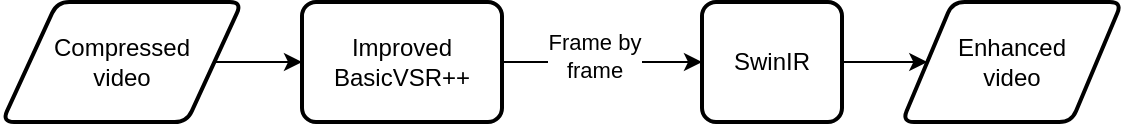 <mxfile version="17.2.4" type="device" pages="8"><diagram id="r1pME9Qlt825Ry53TbtM" name="Page-1"><mxGraphModel dx="1018" dy="741" grid="1" gridSize="10" guides="1" tooltips="1" connect="1" arrows="1" fold="1" page="1" pageScale="1" pageWidth="1169" pageHeight="827" math="0" shadow="0"><root><mxCell id="0"/><mxCell id="1" parent="0"/><mxCell id="-cR7Ov_kQXlI8_BbXgjr-7" style="edgeStyle=orthogonalEdgeStyle;rounded=0;orthogonalLoop=1;jettySize=auto;html=1;exitX=1;exitY=0.5;exitDx=0;exitDy=0;entryX=0;entryY=0.5;entryDx=0;entryDy=0;" parent="1" source="-cR7Ov_kQXlI8_BbXgjr-5" target="-cR7Ov_kQXlI8_BbXgjr-6" edge="1"><mxGeometry relative="1" as="geometry"/></mxCell><mxCell id="-cR7Ov_kQXlI8_BbXgjr-5" value="Compressed&lt;br&gt;video" style="shape=parallelogram;html=1;strokeWidth=2;perimeter=parallelogramPerimeter;whiteSpace=wrap;rounded=1;arcSize=12;size=0.23;" parent="1" vertex="1"><mxGeometry x="60" y="160" width="120" height="60" as="geometry"/></mxCell><mxCell id="-cR7Ov_kQXlI8_BbXgjr-9" style="edgeStyle=orthogonalEdgeStyle;rounded=0;orthogonalLoop=1;jettySize=auto;html=1;exitX=1;exitY=0.5;exitDx=0;exitDy=0;entryX=0;entryY=0.5;entryDx=0;entryDy=0;" parent="1" source="-cR7Ov_kQXlI8_BbXgjr-6" target="-cR7Ov_kQXlI8_BbXgjr-8" edge="1"><mxGeometry relative="1" as="geometry"/></mxCell><mxCell id="-cR7Ov_kQXlI8_BbXgjr-10" value="Frame by&lt;br&gt;frame" style="edgeLabel;html=1;align=center;verticalAlign=middle;resizable=0;points=[];" parent="-cR7Ov_kQXlI8_BbXgjr-9" vertex="1" connectable="0"><mxGeometry x="-0.09" y="3" relative="1" as="geometry"><mxPoint as="offset"/></mxGeometry></mxCell><mxCell id="-cR7Ov_kQXlI8_BbXgjr-6" value="Improved&lt;br&gt;BasicVSR++" style="rounded=1;whiteSpace=wrap;html=1;absoluteArcSize=1;arcSize=14;strokeWidth=2;" parent="1" vertex="1"><mxGeometry x="210" y="160" width="100" height="60" as="geometry"/></mxCell><mxCell id="-cR7Ov_kQXlI8_BbXgjr-12" style="edgeStyle=orthogonalEdgeStyle;rounded=0;orthogonalLoop=1;jettySize=auto;html=1;exitX=1;exitY=0.5;exitDx=0;exitDy=0;entryX=0;entryY=0.5;entryDx=0;entryDy=0;" parent="1" source="-cR7Ov_kQXlI8_BbXgjr-8" target="-cR7Ov_kQXlI8_BbXgjr-11" edge="1"><mxGeometry relative="1" as="geometry"/></mxCell><mxCell id="-cR7Ov_kQXlI8_BbXgjr-8" value="SwinIR" style="rounded=1;whiteSpace=wrap;html=1;absoluteArcSize=1;arcSize=14;strokeWidth=2;" parent="1" vertex="1"><mxGeometry x="410" y="160" width="70" height="60" as="geometry"/></mxCell><mxCell id="-cR7Ov_kQXlI8_BbXgjr-11" value="Enhanced&lt;br&gt;video" style="shape=parallelogram;html=1;strokeWidth=2;perimeter=parallelogramPerimeter;whiteSpace=wrap;rounded=1;arcSize=12;size=0.23;" parent="1" vertex="1"><mxGeometry x="510" y="160" width="110" height="60" as="geometry"/></mxCell></root></mxGraphModel></diagram><diagram id="hxciIKA7UTT1YI-X8__M" name="Page-2"><mxGraphModel dx="1018" dy="741" grid="1" gridSize="10" guides="1" tooltips="1" connect="1" arrows="1" fold="1" page="1" pageScale="1" pageWidth="1169" pageHeight="827" math="0" shadow="0"><root><mxCell id="0"/><mxCell id="1" parent="0"/><mxCell id="l6bDkQNZ8YUOmHgHTnkF-1" value="" style="rounded=1;whiteSpace=wrap;html=1;absoluteArcSize=1;arcSize=14;strokeWidth=2;fillColor=#fad9d5;strokeColor=#ae4132;fontFamily=Times New Roman;fontStyle=1;fontSize=14;" parent="1" vertex="1"><mxGeometry x="334.93" y="90" width="200" height="100" as="geometry"/></mxCell><mxCell id="l6bDkQNZ8YUOmHgHTnkF-2" value="" style="endArrow=classic;html=1;rounded=0;fontFamily=Times New Roman;fontSize=12;exitX=0.5;exitY=1;exitDx=0;exitDy=0;" parent="1" edge="1"><mxGeometry width="50" height="50" relative="1" as="geometry"><mxPoint x="435.86" y="188.5" as="sourcePoint"/><mxPoint x="435.86" y="159.5" as="targetPoint"/></mxGeometry></mxCell><mxCell id="l6bDkQNZ8YUOmHgHTnkF-3" value="" style="ellipse;whiteSpace=wrap;html=1;aspect=fixed;fontFamily=Times New Roman;fontSize=12;fillColor=#fff2cc;rotation=0;strokeColor=#d6b656;" parent="1" vertex="1"><mxGeometry x="357.0" y="139.5" width="20" height="20" as="geometry"/></mxCell><mxCell id="l6bDkQNZ8YUOmHgHTnkF-4" value="" style="ellipse;whiteSpace=wrap;html=1;aspect=fixed;fontFamily=Times New Roman;fontSize=12;fillColor=none;rotation=0;" parent="1" vertex="1"><mxGeometry x="396.0" y="139.5" width="20" height="20" as="geometry"/></mxCell><mxCell id="l6bDkQNZ8YUOmHgHTnkF-5" value="" style="ellipse;whiteSpace=wrap;html=1;aspect=fixed;fontFamily=Times New Roman;fontSize=12;fillColor=none;rotation=0;" parent="1" vertex="1"><mxGeometry x="426.0" y="139.5" width="20" height="20" as="geometry"/></mxCell><mxCell id="l6bDkQNZ8YUOmHgHTnkF-6" style="edgeStyle=orthogonalEdgeStyle;rounded=0;orthogonalLoop=1;jettySize=auto;html=1;exitX=0.5;exitY=0;exitDx=0;exitDy=0;entryX=0;entryY=0;entryDx=0;entryDy=0;fontFamily=Times New Roman;fontSize=10;curved=1;" parent="1" source="l6bDkQNZ8YUOmHgHTnkF-4" target="l6bDkQNZ8YUOmHgHTnkF-5" edge="1"><mxGeometry relative="1" as="geometry"><Array as="points"><mxPoint x="406" y="131.5"/><mxPoint x="429" y="131.5"/><mxPoint x="429" y="142.5"/></Array></mxGeometry></mxCell><mxCell id="l6bDkQNZ8YUOmHgHTnkF-7" value="..." style="text;html=1;strokeColor=none;fillColor=none;align=center;verticalAlign=middle;whiteSpace=wrap;rounded=0;fontFamily=Times New Roman;fontSize=10;fontStyle=1;rotation=0;" parent="1" vertex="1"><mxGeometry x="378.0" y="141.5" width="16" height="11" as="geometry"/></mxCell><mxCell id="l6bDkQNZ8YUOmHgHTnkF-8" style="edgeStyle=orthogonalEdgeStyle;rounded=0;orthogonalLoop=1;jettySize=auto;html=1;entryX=0;entryY=0;entryDx=0;entryDy=0;fontFamily=Times New Roman;fontSize=10;curved=1;exitX=0.5;exitY=0;exitDx=0;exitDy=0;" parent="1" source="l6bDkQNZ8YUOmHgHTnkF-3" target="l6bDkQNZ8YUOmHgHTnkF-5" edge="1"><mxGeometry relative="1" as="geometry"><mxPoint x="370.0" y="140.5" as="sourcePoint"/><mxPoint x="376.0" y="139.5" as="targetPoint"/><Array as="points"><mxPoint x="367" y="121.5"/><mxPoint x="429" y="121.5"/><mxPoint x="429" y="142.5"/></Array></mxGeometry></mxCell><mxCell id="l6bDkQNZ8YUOmHgHTnkF-9" value="t-1" style="text;html=1;strokeColor=none;fillColor=none;align=center;verticalAlign=middle;whiteSpace=wrap;rounded=0;dashed=1;fontFamily=Times New Roman;fontStyle=1;fontSize=10;rotation=0;" parent="1" vertex="1"><mxGeometry x="395" y="144.5" width="22" height="10" as="geometry"/></mxCell><mxCell id="l6bDkQNZ8YUOmHgHTnkF-10" value="" style="endArrow=classic;html=1;rounded=0;fontFamily=Times New Roman;fontSize=12;exitX=0.5;exitY=1;exitDx=0;exitDy=0;" parent="1" edge="1"><mxGeometry width="50" height="50" relative="1" as="geometry"><mxPoint x="436.0" y="139.5" as="sourcePoint"/><mxPoint x="436.0" y="110.5" as="targetPoint"/></mxGeometry></mxCell><mxCell id="l6bDkQNZ8YUOmHgHTnkF-11" value="previous&lt;br&gt;PQF" style="text;html=1;strokeColor=none;fillColor=none;align=center;verticalAlign=middle;whiteSpace=wrap;rounded=0;dashed=1;fontFamily=Times New Roman;fontStyle=1;fontSize=10;rotation=0;" parent="1" vertex="1"><mxGeometry x="344.8" y="120" width="22" height="10" as="geometry"/></mxCell><mxCell id="l6bDkQNZ8YUOmHgHTnkF-12" value="t" style="text;html=1;strokeColor=none;fillColor=none;align=center;verticalAlign=middle;whiteSpace=wrap;rounded=0;dashed=1;fontFamily=Times New Roman;fontStyle=1;fontSize=10;rotation=0;" parent="1" vertex="1"><mxGeometry x="429.5" y="144.5" width="13" height="10" as="geometry"/></mxCell><mxCell id="l6bDkQNZ8YUOmHgHTnkF-13" value="" style="ellipse;whiteSpace=wrap;html=1;aspect=fixed;fontFamily=Times New Roman;fontSize=12;fillColor=#fff2cc;rotation=-180;strokeColor=#d6b656;" parent="1" vertex="1"><mxGeometry x="496" y="139.5" width="20" height="20" as="geometry"/></mxCell><mxCell id="l6bDkQNZ8YUOmHgHTnkF-14" value="" style="ellipse;whiteSpace=wrap;html=1;aspect=fixed;fontFamily=Times New Roman;fontSize=12;fillColor=none;rotation=-180;" parent="1" vertex="1"><mxGeometry x="457" y="139.5" width="20" height="20" as="geometry"/></mxCell><mxCell id="l6bDkQNZ8YUOmHgHTnkF-15" style="edgeStyle=orthogonalEdgeStyle;rounded=0;orthogonalLoop=1;jettySize=auto;html=1;exitX=0.5;exitY=0;exitDx=0;exitDy=0;entryX=0;entryY=0;entryDx=0;entryDy=0;fontFamily=Times New Roman;fontSize=10;curved=1;" parent="1" source="l6bDkQNZ8YUOmHgHTnkF-14" edge="1"><mxGeometry relative="1" as="geometry"><Array as="points"><mxPoint x="467" y="171.5"/><mxPoint x="444" y="171.5"/></Array><mxPoint x="444.0" y="156.5" as="targetPoint"/></mxGeometry></mxCell><mxCell id="l6bDkQNZ8YUOmHgHTnkF-16" value="..." style="text;html=1;strokeColor=none;fillColor=none;align=center;verticalAlign=middle;whiteSpace=wrap;rounded=0;fontFamily=Times New Roman;fontSize=10;fontStyle=1;rotation=-180;" parent="1" vertex="1"><mxGeometry x="479" y="146.5" width="16" height="11" as="geometry"/></mxCell><mxCell id="l6bDkQNZ8YUOmHgHTnkF-17" style="edgeStyle=orthogonalEdgeStyle;rounded=0;orthogonalLoop=1;jettySize=auto;html=1;entryX=0;entryY=0;entryDx=0;entryDy=0;fontFamily=Times New Roman;fontSize=10;curved=1;exitX=0.5;exitY=0;exitDx=0;exitDy=0;" parent="1" source="l6bDkQNZ8YUOmHgHTnkF-13" edge="1"><mxGeometry relative="1" as="geometry"><mxPoint x="503" y="158.5" as="sourcePoint"/><mxPoint x="444.0" y="156.5" as="targetPoint"/><Array as="points"><mxPoint x="506" y="181.5"/><mxPoint x="444" y="181.5"/></Array></mxGeometry></mxCell><mxCell id="l6bDkQNZ8YUOmHgHTnkF-18" value="t+1" style="text;html=1;strokeColor=none;fillColor=none;align=center;verticalAlign=middle;whiteSpace=wrap;rounded=0;dashed=1;fontFamily=Times New Roman;fontStyle=1;fontSize=10;rotation=0;" parent="1" vertex="1"><mxGeometry x="457" y="144.5" width="22" height="10" as="geometry"/></mxCell><mxCell id="l6bDkQNZ8YUOmHgHTnkF-19" value="subsequent&lt;br&gt;PQF" style="text;html=1;strokeColor=none;fillColor=none;align=center;verticalAlign=middle;whiteSpace=wrap;rounded=0;dashed=1;fontFamily=Times New Roman;fontStyle=1;fontSize=10;rotation=0;" parent="1" vertex="1"><mxGeometry x="496" y="120" width="22" height="10" as="geometry"/></mxCell><mxCell id="osePUYyU8qV3svWbh4M0-1" value="" style="rounded=1;whiteSpace=wrap;html=1;absoluteArcSize=1;arcSize=14;strokeWidth=2;fontFamily=Times New Roman;fontStyle=1;fontSize=14;fillColor=none;" parent="1" vertex="1"><mxGeometry x="80" y="90" width="200" height="100" as="geometry"/></mxCell><mxCell id="osePUYyU8qV3svWbh4M0-2" value="" style="endArrow=classic;html=1;rounded=0;fontFamily=Times New Roman;fontSize=12;exitX=0.5;exitY=1;exitDx=0;exitDy=0;" parent="1" edge="1"><mxGeometry width="50" height="50" relative="1" as="geometry"><mxPoint x="179.93" y="188.5" as="sourcePoint"/><mxPoint x="179.93" y="159.5" as="targetPoint"/></mxGeometry></mxCell><mxCell id="osePUYyU8qV3svWbh4M0-3" value="" style="ellipse;whiteSpace=wrap;html=1;aspect=fixed;fontFamily=Times New Roman;fontSize=12;fillColor=none;rotation=0;" parent="1" vertex="1"><mxGeometry x="110.07" y="139.5" width="20" height="20" as="geometry"/></mxCell><mxCell id="osePUYyU8qV3svWbh4M0-4" value="" style="ellipse;whiteSpace=wrap;html=1;aspect=fixed;fontFamily=Times New Roman;fontSize=12;fillColor=none;rotation=0;" parent="1" vertex="1"><mxGeometry x="140.07" y="139.5" width="20" height="20" as="geometry"/></mxCell><mxCell id="osePUYyU8qV3svWbh4M0-5" value="" style="ellipse;whiteSpace=wrap;html=1;aspect=fixed;fontFamily=Times New Roman;fontSize=12;fillColor=none;rotation=0;" parent="1" vertex="1"><mxGeometry x="170.07" y="139.5" width="20" height="20" as="geometry"/></mxCell><mxCell id="osePUYyU8qV3svWbh4M0-6" style="edgeStyle=orthogonalEdgeStyle;rounded=0;orthogonalLoop=1;jettySize=auto;html=1;exitX=0.5;exitY=0;exitDx=0;exitDy=0;entryX=0;entryY=0;entryDx=0;entryDy=0;fontFamily=Times New Roman;fontSize=10;curved=1;" parent="1" source="osePUYyU8qV3svWbh4M0-4" target="osePUYyU8qV3svWbh4M0-5" edge="1"><mxGeometry relative="1" as="geometry"><Array as="points"><mxPoint x="150.07" y="131.5"/><mxPoint x="173.07" y="131.5"/><mxPoint x="173.07" y="142.5"/></Array></mxGeometry></mxCell><mxCell id="osePUYyU8qV3svWbh4M0-7" value="..." style="text;html=1;strokeColor=none;fillColor=none;align=center;verticalAlign=middle;whiteSpace=wrap;rounded=0;fontFamily=Times New Roman;fontSize=10;fontStyle=1;rotation=0;" parent="1" vertex="1"><mxGeometry x="87.07" y="141.5" width="16" height="11" as="geometry"/></mxCell><mxCell id="osePUYyU8qV3svWbh4M0-8" style="edgeStyle=orthogonalEdgeStyle;rounded=0;orthogonalLoop=1;jettySize=auto;html=1;entryX=0;entryY=0;entryDx=0;entryDy=0;fontFamily=Times New Roman;fontSize=10;curved=1;exitX=0.5;exitY=0;exitDx=0;exitDy=0;" parent="1" source="osePUYyU8qV3svWbh4M0-3" target="osePUYyU8qV3svWbh4M0-5" edge="1"><mxGeometry relative="1" as="geometry"><mxPoint x="114.07" y="140.5" as="sourcePoint"/><mxPoint x="120.07" y="139.5" as="targetPoint"/><Array as="points"><mxPoint x="120" y="121"/><mxPoint x="173" y="121"/></Array></mxGeometry></mxCell><mxCell id="osePUYyU8qV3svWbh4M0-9" value="t-1" style="text;html=1;strokeColor=none;fillColor=none;align=center;verticalAlign=middle;whiteSpace=wrap;rounded=0;dashed=1;fontFamily=Times New Roman;fontStyle=1;fontSize=10;rotation=0;" parent="1" vertex="1"><mxGeometry x="139.07" y="144.5" width="22" height="10" as="geometry"/></mxCell><mxCell id="osePUYyU8qV3svWbh4M0-10" value="" style="endArrow=classic;html=1;rounded=0;fontFamily=Times New Roman;fontSize=12;exitX=0.5;exitY=1;exitDx=0;exitDy=0;" parent="1" edge="1"><mxGeometry width="50" height="50" relative="1" as="geometry"><mxPoint x="180.07" y="139.5" as="sourcePoint"/><mxPoint x="180.07" y="110.5" as="targetPoint"/></mxGeometry></mxCell><mxCell id="osePUYyU8qV3svWbh4M0-12" value="t" style="text;html=1;strokeColor=none;fillColor=none;align=center;verticalAlign=middle;whiteSpace=wrap;rounded=0;dashed=1;fontFamily=Times New Roman;fontStyle=1;fontSize=10;rotation=0;" parent="1" vertex="1"><mxGeometry x="173.57" y="144.5" width="13" height="10" as="geometry"/></mxCell><mxCell id="osePUYyU8qV3svWbh4M0-13" value="" style="ellipse;whiteSpace=wrap;html=1;aspect=fixed;fontFamily=Times New Roman;fontSize=12;fillColor=none;rotation=-180;" parent="1" vertex="1"><mxGeometry x="231.07" y="139.5" width="20" height="20" as="geometry"/></mxCell><mxCell id="osePUYyU8qV3svWbh4M0-14" value="" style="ellipse;whiteSpace=wrap;html=1;aspect=fixed;fontFamily=Times New Roman;fontSize=12;fillColor=none;rotation=-180;" parent="1" vertex="1"><mxGeometry x="201.07" y="139.5" width="20" height="20" as="geometry"/></mxCell><mxCell id="osePUYyU8qV3svWbh4M0-15" style="edgeStyle=orthogonalEdgeStyle;rounded=0;orthogonalLoop=1;jettySize=auto;html=1;exitX=0.5;exitY=0;exitDx=0;exitDy=0;entryX=0;entryY=0;entryDx=0;entryDy=0;fontFamily=Times New Roman;fontSize=10;curved=1;" parent="1" source="osePUYyU8qV3svWbh4M0-14" edge="1"><mxGeometry relative="1" as="geometry"><Array as="points"><mxPoint x="211.07" y="171.5"/><mxPoint x="188.07" y="171.5"/></Array><mxPoint x="188.07" y="156.5" as="targetPoint"/></mxGeometry></mxCell><mxCell id="osePUYyU8qV3svWbh4M0-16" value="..." style="text;html=1;strokeColor=none;fillColor=none;align=center;verticalAlign=middle;whiteSpace=wrap;rounded=0;fontFamily=Times New Roman;fontSize=10;fontStyle=1;rotation=-180;" parent="1" vertex="1"><mxGeometry x="255.07" y="146.5" width="16" height="11" as="geometry"/></mxCell><mxCell id="osePUYyU8qV3svWbh4M0-17" style="edgeStyle=orthogonalEdgeStyle;rounded=0;orthogonalLoop=1;jettySize=auto;html=1;entryX=0;entryY=0;entryDx=0;entryDy=0;fontFamily=Times New Roman;fontSize=10;curved=1;exitX=0.5;exitY=0;exitDx=0;exitDy=0;" parent="1" source="osePUYyU8qV3svWbh4M0-13" edge="1"><mxGeometry relative="1" as="geometry"><mxPoint x="247.07" y="158.5" as="sourcePoint"/><mxPoint x="188.07" y="156.5" as="targetPoint"/><Array as="points"><mxPoint x="241" y="180"/><mxPoint x="188" y="180"/></Array></mxGeometry></mxCell><mxCell id="osePUYyU8qV3svWbh4M0-18" value="t+1" style="text;html=1;strokeColor=none;fillColor=none;align=center;verticalAlign=middle;whiteSpace=wrap;rounded=0;dashed=1;fontFamily=Times New Roman;fontStyle=1;fontSize=10;rotation=0;" parent="1" vertex="1"><mxGeometry x="201.07" y="144.5" width="22" height="10" as="geometry"/></mxCell><mxCell id="osePUYyU8qV3svWbh4M0-19" value="Second-class flow in BasicVSR++" style="text;html=1;strokeColor=none;fillColor=none;align=center;verticalAlign=middle;whiteSpace=wrap;rounded=0;dashed=1;fontFamily=Times New Roman;fontStyle=1;fontSize=10;rotation=0;" parent="1" vertex="1"><mxGeometry x="103.97" y="93" width="152.07" height="10" as="geometry"/></mxCell><mxCell id="osePUYyU8qV3svWbh4M0-23" value="t-2" style="text;html=1;strokeColor=none;fillColor=none;align=center;verticalAlign=middle;whiteSpace=wrap;rounded=0;dashed=1;fontFamily=Times New Roman;fontStyle=1;fontSize=10;rotation=0;" parent="1" vertex="1"><mxGeometry x="109.07" y="144.5" width="22" height="10" as="geometry"/></mxCell><mxCell id="osePUYyU8qV3svWbh4M0-24" value="t+2" style="text;html=1;strokeColor=none;fillColor=none;align=center;verticalAlign=middle;whiteSpace=wrap;rounded=0;dashed=1;fontFamily=Times New Roman;fontStyle=1;fontSize=10;rotation=0;" parent="1" vertex="1"><mxGeometry x="231.07" y="144.5" width="22" height="10" as="geometry"/></mxCell><mxCell id="osePUYyU8qV3svWbh4M0-26" value="PQF flow in our improved BasicVSR++" style="text;html=1;strokeColor=none;fillColor=none;align=center;verticalAlign=middle;whiteSpace=wrap;rounded=0;dashed=1;fontFamily=Times New Roman;fontStyle=1;fontSize=10;rotation=0;" parent="1" vertex="1"><mxGeometry x="347.98" y="93" width="176.03" height="10" as="geometry"/></mxCell><mxCell id="osePUYyU8qV3svWbh4M0-27" value="" style="shape=flexArrow;endArrow=classic;html=1;rounded=0;fillColor=#fad9d5;strokeColor=#ae4132;" parent="1" edge="1"><mxGeometry width="50" height="50" relative="1" as="geometry"><mxPoint x="290" y="139.72" as="sourcePoint"/><mxPoint x="330" y="139.72" as="targetPoint"/></mxGeometry></mxCell></root></mxGraphModel></diagram><diagram id="Cm152MWbR7CBgjDz8rQ1" name="Page-3"><mxGraphModel dx="1018" dy="741" grid="1" gridSize="10" guides="1" tooltips="1" connect="1" arrows="1" fold="1" page="1" pageScale="1" pageWidth="1169" pageHeight="827" math="0" shadow="0"><root><mxCell id="0"/><mxCell id="1" parent="0"/><mxCell id="JuC0L5hv7OqTKdUje1Lr-5" style="edgeStyle=orthogonalEdgeStyle;rounded=0;orthogonalLoop=1;jettySize=auto;html=1;exitX=0.5;exitY=1;exitDx=0;exitDy=0;entryX=0.5;entryY=0;entryDx=0;entryDy=0;" parent="1" source="JuC0L5hv7OqTKdUje1Lr-1" target="JuC0L5hv7OqTKdUje1Lr-2" edge="1"><mxGeometry relative="1" as="geometry"/></mxCell><mxCell id="JuC0L5hv7OqTKdUje1Lr-1" value="Compressed&lt;br&gt;video" style="shape=parallelogram;html=1;strokeWidth=2;perimeter=parallelogramPerimeter;whiteSpace=wrap;rounded=1;arcSize=12;size=0.23;" parent="1" vertex="1"><mxGeometry x="80" y="120" width="110" height="60" as="geometry"/></mxCell><mxCell id="JuC0L5hv7OqTKdUje1Lr-6" style="edgeStyle=orthogonalEdgeStyle;rounded=0;orthogonalLoop=1;jettySize=auto;html=1;exitX=0.5;exitY=1;exitDx=0;exitDy=0;entryX=0.5;entryY=0;entryDx=0;entryDy=0;" parent="1" source="JuC0L5hv7OqTKdUje1Lr-2" target="JuC0L5hv7OqTKdUje1Lr-3" edge="1"><mxGeometry relative="1" as="geometry"/></mxCell><mxCell id="JuC0L5hv7OqTKdUje1Lr-2" value="Spatial feature&lt;br&gt;extraction&lt;br&gt;(5 blocks)" style="rounded=1;whiteSpace=wrap;html=1;absoluteArcSize=1;arcSize=14;strokeWidth=2;" parent="1" vertex="1"><mxGeometry x="85" y="200" width="100" height="60" as="geometry"/></mxCell><mxCell id="JuC0L5hv7OqTKdUje1Lr-7" style="edgeStyle=orthogonalEdgeStyle;rounded=0;orthogonalLoop=1;jettySize=auto;html=1;exitX=0.5;exitY=1;exitDx=0;exitDy=0;entryX=0.5;entryY=0;entryDx=0;entryDy=0;" parent="1" source="JuC0L5hv7OqTKdUje1Lr-3" target="JuC0L5hv7OqTKdUje1Lr-4" edge="1"><mxGeometry relative="1" as="geometry"/></mxCell><mxCell id="JuC0L5hv7OqTKdUje1Lr-3" value="&lt;b style=&quot;font-size: 14px&quot;&gt;Temporal&lt;br&gt;propagation&lt;br&gt;(25 blocks)&lt;/b&gt;" style="rounded=1;whiteSpace=wrap;html=1;absoluteArcSize=1;arcSize=14;strokeWidth=2;" parent="1" vertex="1"><mxGeometry x="85" y="280" width="100" height="120" as="geometry"/></mxCell><mxCell id="JuC0L5hv7OqTKdUje1Lr-9" style="edgeStyle=orthogonalEdgeStyle;rounded=0;orthogonalLoop=1;jettySize=auto;html=1;exitX=0.5;exitY=1;exitDx=0;exitDy=0;entryX=0.5;entryY=0;entryDx=0;entryDy=0;fontSize=14;" parent="1" source="JuC0L5hv7OqTKdUje1Lr-4" target="JuC0L5hv7OqTKdUje1Lr-8" edge="1"><mxGeometry relative="1" as="geometry"/></mxCell><mxCell id="JuC0L5hv7OqTKdUje1Lr-4" value="Reconstruction&lt;br&gt;(5 blocks)" style="rounded=1;whiteSpace=wrap;html=1;absoluteArcSize=1;arcSize=14;strokeWidth=2;" parent="1" vertex="1"><mxGeometry x="85" y="420" width="100" height="66" as="geometry"/></mxCell><mxCell id="JuC0L5hv7OqTKdUje1Lr-8" value="Enhanced&lt;br&gt;video" style="shape=parallelogram;html=1;strokeWidth=2;perimeter=parallelogramPerimeter;whiteSpace=wrap;rounded=1;arcSize=12;size=0.23;" parent="1" vertex="1"><mxGeometry x="80" y="510" width="110" height="60" as="geometry"/></mxCell><mxCell id="JuC0L5hv7OqTKdUje1Lr-10" style="edgeStyle=orthogonalEdgeStyle;rounded=0;orthogonalLoop=1;jettySize=auto;html=1;exitX=0.5;exitY=1;exitDx=0;exitDy=0;entryX=0.5;entryY=0;entryDx=0;entryDy=0;" parent="1" source="JuC0L5hv7OqTKdUje1Lr-11" target="JuC0L5hv7OqTKdUje1Lr-13" edge="1"><mxGeometry relative="1" as="geometry"/></mxCell><mxCell id="JuC0L5hv7OqTKdUje1Lr-11" value="Compressed&lt;br&gt;video" style="shape=parallelogram;html=1;strokeWidth=2;perimeter=parallelogramPerimeter;whiteSpace=wrap;rounded=1;arcSize=12;size=0.23;" parent="1" vertex="1"><mxGeometry x="280" y="120" width="110" height="60" as="geometry"/></mxCell><mxCell id="JuC0L5hv7OqTKdUje1Lr-12" style="edgeStyle=orthogonalEdgeStyle;rounded=0;orthogonalLoop=1;jettySize=auto;html=1;exitX=0.5;exitY=1;exitDx=0;exitDy=0;entryX=0.5;entryY=0;entryDx=0;entryDy=0;" parent="1" source="JuC0L5hv7OqTKdUje1Lr-13" target="JuC0L5hv7OqTKdUje1Lr-15" edge="1"><mxGeometry relative="1" as="geometry"/></mxCell><mxCell id="JuC0L5hv7OqTKdUje1Lr-13" value="Spatial feature&lt;br&gt;extraction&lt;br&gt;(5 blocks)" style="rounded=1;whiteSpace=wrap;html=1;absoluteArcSize=1;arcSize=14;strokeWidth=2;" parent="1" vertex="1"><mxGeometry x="285" y="200" width="100" height="60" as="geometry"/></mxCell><mxCell id="JuC0L5hv7OqTKdUje1Lr-14" style="edgeStyle=orthogonalEdgeStyle;rounded=0;orthogonalLoop=1;jettySize=auto;html=1;exitX=0.5;exitY=1;exitDx=0;exitDy=0;entryX=0.5;entryY=0;entryDx=0;entryDy=0;" parent="1" source="JuC0L5hv7OqTKdUje1Lr-15" target="JuC0L5hv7OqTKdUje1Lr-17" edge="1"><mxGeometry relative="1" as="geometry"/></mxCell><mxCell id="JuC0L5hv7OqTKdUje1Lr-15" value="&lt;span style=&quot;font-size: 13px ; font-weight: normal&quot;&gt;Temporal&lt;br&gt;propagation&lt;br&gt;(16 blocks)&lt;/span&gt;" style="rounded=1;whiteSpace=wrap;html=1;absoluteArcSize=1;arcSize=14;strokeWidth=2;fontStyle=1;fillColor=#f8cecc;strokeColor=#b85450;" parent="1" vertex="1"><mxGeometry x="285" y="280" width="100" height="100" as="geometry"/></mxCell><mxCell id="JuC0L5hv7OqTKdUje1Lr-16" style="edgeStyle=orthogonalEdgeStyle;rounded=0;orthogonalLoop=1;jettySize=auto;html=1;exitX=0.5;exitY=1;exitDx=0;exitDy=0;entryX=0.5;entryY=0;entryDx=0;entryDy=0;fontSize=14;" parent="1" source="JuC0L5hv7OqTKdUje1Lr-17" target="JuC0L5hv7OqTKdUje1Lr-18" edge="1"><mxGeometry relative="1" as="geometry"/></mxCell><mxCell id="JuC0L5hv7OqTKdUje1Lr-17" value="&lt;font style=&quot;font-size: 13px&quot;&gt;Reconstruction&lt;br&gt;(16 blocks)&lt;/font&gt;" style="rounded=1;whiteSpace=wrap;html=1;absoluteArcSize=1;arcSize=14;strokeWidth=2;fillColor=#f8cecc;strokeColor=#b85450;" parent="1" vertex="1"><mxGeometry x="285" y="400" width="100" height="90" as="geometry"/></mxCell><mxCell id="JuC0L5hv7OqTKdUje1Lr-18" value="Enhanced&lt;br&gt;video" style="shape=parallelogram;html=1;strokeWidth=2;perimeter=parallelogramPerimeter;whiteSpace=wrap;rounded=1;arcSize=12;size=0.23;" parent="1" vertex="1"><mxGeometry x="280" y="510" width="110" height="60" as="geometry"/></mxCell><mxCell id="JuC0L5hv7OqTKdUje1Lr-19" value="" style="shape=flexArrow;endArrow=classic;html=1;rounded=0;fontSize=13;fillColor=#f8cecc;strokeColor=#b85450;" parent="1" edge="1"><mxGeometry width="50" height="50" relative="1" as="geometry"><mxPoint x="210" y="350" as="sourcePoint"/><mxPoint x="260" y="350" as="targetPoint"/></mxGeometry></mxCell></root></mxGraphModel></diagram><diagram id="Jk8oXcyUbYOCasFl8F5b" name="Page-4"><mxGraphModel dx="1018" dy="741" grid="1" gridSize="10" guides="1" tooltips="1" connect="1" arrows="1" fold="1" page="1" pageScale="1" pageWidth="1169" pageHeight="827" math="0" shadow="0"><root><mxCell id="0"/><mxCell id="1" parent="0"/><mxCell id="VUp1TPdUTb62XKDnpO9r-1" value="" style="rounded=0;whiteSpace=wrap;html=1;fontSize=13;fillColor=#f8cecc;strokeColor=#b85450;" parent="1" vertex="1"><mxGeometry x="430" y="150" width="30" height="170" as="geometry"/></mxCell><mxCell id="VUp1TPdUTb62XKDnpO9r-2" value="32.771 dB" style="text;html=1;strokeColor=none;fillColor=none;align=center;verticalAlign=middle;whiteSpace=wrap;rounded=0;fontSize=13;" parent="1" vertex="1"><mxGeometry x="407.5" y="120" width="75" height="30" as="geometry"/></mxCell><mxCell id="VUp1TPdUTb62XKDnpO9r-3" value="" style="rounded=0;whiteSpace=wrap;html=1;fontSize=13;fillColor=#ffe6cc;strokeColor=#d79b00;" parent="1" vertex="1"><mxGeometry x="280" y="200" width="30" height="120" as="geometry"/></mxCell><mxCell id="VUp1TPdUTb62XKDnpO9r-4" value="32.74 dB" style="text;html=1;strokeColor=none;fillColor=none;align=center;verticalAlign=middle;whiteSpace=wrap;rounded=0;fontSize=13;" parent="1" vertex="1"><mxGeometry x="257.5" y="170" width="75" height="30" as="geometry"/></mxCell><mxCell id="VUp1TPdUTb62XKDnpO9r-5" value="v4p6-35k" style="text;html=1;strokeColor=none;fillColor=none;align=center;verticalAlign=middle;whiteSpace=wrap;rounded=0;fontSize=13;" parent="1" vertex="1"><mxGeometry x="257.5" y="320" width="75" height="30" as="geometry"/></mxCell><mxCell id="VUp1TPdUTb62XKDnpO9r-6" value="" style="rounded=0;whiteSpace=wrap;html=1;fontSize=13;fillColor=#fff2cc;strokeColor=#d6b656;" parent="1" vertex="1"><mxGeometry x="355" y="240" width="30" height="80" as="geometry"/></mxCell><mxCell id="VUp1TPdUTb62XKDnpO9r-7" value="32.714 dB" style="text;html=1;strokeColor=none;fillColor=none;align=center;verticalAlign=middle;whiteSpace=wrap;rounded=0;fontSize=13;" parent="1" vertex="1"><mxGeometry x="332.5" y="210" width="75" height="30" as="geometry"/></mxCell><mxCell id="VUp1TPdUTb62XKDnpO9r-8" value="swinv2p4-5k" style="text;html=1;strokeColor=none;fillColor=none;align=center;verticalAlign=middle;whiteSpace=wrap;rounded=0;fontSize=13;" parent="1" vertex="1"><mxGeometry x="332.5" y="320" width="75" height="30" as="geometry"/></mxCell><mxCell id="VUp1TPdUTb62XKDnpO9r-9" value="ensemble" style="text;html=1;strokeColor=none;fillColor=none;align=center;verticalAlign=middle;whiteSpace=wrap;rounded=0;fontSize=13;" parent="1" vertex="1"><mxGeometry x="407.5" y="320" width="75" height="30" as="geometry"/></mxCell><mxCell id="VUp1TPdUTb62XKDnpO9r-10" value="" style="endArrow=none;html=1;rounded=0;fontSize=13;exitX=0;exitY=0;exitDx=0;exitDy=0;" parent="1" source="VUp1TPdUTb62XKDnpO9r-5" edge="1"><mxGeometry width="50" height="50" relative="1" as="geometry"><mxPoint x="200" y="350" as="sourcePoint"/><mxPoint x="480" y="320" as="targetPoint"/></mxGeometry></mxCell></root></mxGraphModel></diagram><diagram id="7sW6QZSrDoiusg3KRS4D" name="Page-5"><mxGraphModel dx="1018" dy="741" grid="1" gridSize="10" guides="1" tooltips="1" connect="1" arrows="1" fold="1" page="1" pageScale="1" pageWidth="1169" pageHeight="827" math="0" shadow="0"><root><mxCell id="0"/><mxCell id="1" parent="0"/><mxCell id="3DJS7poAB1zDTXUgf7Lv-1" style="edgeStyle=orthogonalEdgeStyle;rounded=0;orthogonalLoop=1;jettySize=auto;html=1;exitX=0.5;exitY=1;exitDx=0;exitDy=0;entryX=0.5;entryY=0;entryDx=0;entryDy=0;" parent="1" source="3DJS7poAB1zDTXUgf7Lv-2" target="3DJS7poAB1zDTXUgf7Lv-4" edge="1"><mxGeometry relative="1" as="geometry"/></mxCell><mxCell id="3DJS7poAB1zDTXUgf7Lv-2" value="Compressed&lt;br&gt;video" style="shape=parallelogram;html=1;strokeWidth=2;perimeter=parallelogramPerimeter;whiteSpace=wrap;rounded=1;arcSize=12;size=0.23;" parent="1" vertex="1"><mxGeometry x="40" y="40" width="110" height="60" as="geometry"/></mxCell><mxCell id="3DJS7poAB1zDTXUgf7Lv-3" style="edgeStyle=orthogonalEdgeStyle;rounded=0;orthogonalLoop=1;jettySize=auto;html=1;exitX=0.5;exitY=1;exitDx=0;exitDy=0;entryX=0.5;entryY=0;entryDx=0;entryDy=0;" parent="1" source="3DJS7poAB1zDTXUgf7Lv-4" target="3DJS7poAB1zDTXUgf7Lv-6" edge="1"><mxGeometry relative="1" as="geometry"/></mxCell><mxCell id="3DJS7poAB1zDTXUgf7Lv-4" value="Spatial feature&lt;br&gt;extraction&lt;br&gt;(5 blocks)" style="rounded=1;whiteSpace=wrap;html=1;absoluteArcSize=1;arcSize=14;strokeWidth=2;" parent="1" vertex="1"><mxGeometry x="45" y="120" width="100" height="60" as="geometry"/></mxCell><mxCell id="3DJS7poAB1zDTXUgf7Lv-5" style="edgeStyle=orthogonalEdgeStyle;rounded=0;orthogonalLoop=1;jettySize=auto;html=1;exitX=0.5;exitY=1;exitDx=0;exitDy=0;entryX=0.5;entryY=0;entryDx=0;entryDy=0;" parent="1" source="3DJS7poAB1zDTXUgf7Lv-6" target="3DJS7poAB1zDTXUgf7Lv-8" edge="1"><mxGeometry relative="1" as="geometry"/></mxCell><mxCell id="3DJS7poAB1zDTXUgf7Lv-6" value="&lt;span style=&quot;font-size: 14px&quot;&gt;Temporal&lt;br&gt;propagation&lt;br&gt;(25 blocks)&lt;/span&gt;" style="rounded=1;whiteSpace=wrap;html=1;absoluteArcSize=1;arcSize=14;strokeWidth=2;fontStyle=0" parent="1" vertex="1"><mxGeometry x="45" y="200" width="100" height="120" as="geometry"/></mxCell><mxCell id="3DJS7poAB1zDTXUgf7Lv-7" style="edgeStyle=orthogonalEdgeStyle;rounded=0;orthogonalLoop=1;jettySize=auto;html=1;exitX=0.5;exitY=1;exitDx=0;exitDy=0;entryX=0.5;entryY=0;entryDx=0;entryDy=0;fontSize=14;" parent="1" source="3DJS7poAB1zDTXUgf7Lv-8" target="3DJS7poAB1zDTXUgf7Lv-9" edge="1"><mxGeometry relative="1" as="geometry"/></mxCell><mxCell id="3DJS7poAB1zDTXUgf7Lv-8" value="Reconstruction&lt;br&gt;(5 blocks)" style="rounded=1;whiteSpace=wrap;html=1;absoluteArcSize=1;arcSize=14;strokeWidth=2;" parent="1" vertex="1"><mxGeometry x="45" y="340" width="100" height="66" as="geometry"/></mxCell><mxCell id="3DJS7poAB1zDTXUgf7Lv-9" value="Enhanced&lt;br&gt;video" style="shape=parallelogram;html=1;strokeWidth=2;perimeter=parallelogramPerimeter;whiteSpace=wrap;rounded=1;arcSize=12;size=0.23;" parent="1" vertex="1"><mxGeometry x="40" y="430" width="110" height="60" as="geometry"/></mxCell><mxCell id="3DJS7poAB1zDTXUgf7Lv-29" style="edgeStyle=orthogonalEdgeStyle;rounded=0;orthogonalLoop=1;jettySize=auto;html=1;exitX=0.5;exitY=1;exitDx=0;exitDy=0;entryX=0.5;entryY=0;entryDx=0;entryDy=0;" parent="1" source="3DJS7poAB1zDTXUgf7Lv-30" target="3DJS7poAB1zDTXUgf7Lv-32" edge="1"><mxGeometry relative="1" as="geometry"/></mxCell><mxCell id="3DJS7poAB1zDTXUgf7Lv-30" value="Compressed&lt;br&gt;video" style="shape=parallelogram;html=1;strokeWidth=2;perimeter=parallelogramPerimeter;whiteSpace=wrap;rounded=1;arcSize=12;size=0.23;" parent="1" vertex="1"><mxGeometry x="160" y="40" width="110" height="60" as="geometry"/></mxCell><mxCell id="3DJS7poAB1zDTXUgf7Lv-31" style="edgeStyle=orthogonalEdgeStyle;rounded=0;orthogonalLoop=1;jettySize=auto;html=1;exitX=0.5;exitY=1;exitDx=0;exitDy=0;entryX=0.5;entryY=0;entryDx=0;entryDy=0;" parent="1" source="3DJS7poAB1zDTXUgf7Lv-32" target="3DJS7poAB1zDTXUgf7Lv-34" edge="1"><mxGeometry relative="1" as="geometry"/></mxCell><mxCell id="3DJS7poAB1zDTXUgf7Lv-32" value="Spatial feature&lt;br&gt;extraction&lt;br&gt;(2 RSTBs)" style="rounded=1;whiteSpace=wrap;html=1;absoluteArcSize=1;arcSize=14;strokeWidth=2;fillColor=#f8cecc;strokeColor=#b85450;" parent="1" vertex="1"><mxGeometry x="165" y="120" width="100" height="60" as="geometry"/></mxCell><mxCell id="3DJS7poAB1zDTXUgf7Lv-33" style="edgeStyle=orthogonalEdgeStyle;rounded=0;orthogonalLoop=1;jettySize=auto;html=1;exitX=0.5;exitY=1;exitDx=0;exitDy=0;entryX=0.5;entryY=0;entryDx=0;entryDy=0;" parent="1" source="3DJS7poAB1zDTXUgf7Lv-34" target="3DJS7poAB1zDTXUgf7Lv-36" edge="1"><mxGeometry relative="1" as="geometry"/></mxCell><mxCell id="3DJS7poAB1zDTXUgf7Lv-34" value="&lt;span style=&quot;font-size: 14px&quot;&gt;Temporal&lt;br&gt;propagation&lt;br&gt;(25 blocks)&lt;/span&gt;" style="rounded=1;whiteSpace=wrap;html=1;absoluteArcSize=1;arcSize=14;strokeWidth=2;fontStyle=0" parent="1" vertex="1"><mxGeometry x="165" y="200" width="100" height="120" as="geometry"/></mxCell><mxCell id="3DJS7poAB1zDTXUgf7Lv-35" style="edgeStyle=orthogonalEdgeStyle;rounded=0;orthogonalLoop=1;jettySize=auto;html=1;exitX=0.5;exitY=1;exitDx=0;exitDy=0;entryX=0.5;entryY=0;entryDx=0;entryDy=0;fontSize=14;" parent="1" source="3DJS7poAB1zDTXUgf7Lv-36" target="3DJS7poAB1zDTXUgf7Lv-37" edge="1"><mxGeometry relative="1" as="geometry"/></mxCell><mxCell id="3DJS7poAB1zDTXUgf7Lv-36" value="Reconstruction&lt;br&gt;(5 blocks)" style="rounded=1;whiteSpace=wrap;html=1;absoluteArcSize=1;arcSize=14;strokeWidth=2;" parent="1" vertex="1"><mxGeometry x="165" y="340" width="100" height="66" as="geometry"/></mxCell><mxCell id="3DJS7poAB1zDTXUgf7Lv-37" value="Enhanced&lt;br&gt;video" style="shape=parallelogram;html=1;strokeWidth=2;perimeter=parallelogramPerimeter;whiteSpace=wrap;rounded=1;arcSize=12;size=0.23;" parent="1" vertex="1"><mxGeometry x="160" y="430" width="110" height="60" as="geometry"/></mxCell><mxCell id="3DJS7poAB1zDTXUgf7Lv-38" style="edgeStyle=orthogonalEdgeStyle;rounded=0;orthogonalLoop=1;jettySize=auto;html=1;exitX=0.5;exitY=1;exitDx=0;exitDy=0;entryX=0.5;entryY=0;entryDx=0;entryDy=0;" parent="1" source="3DJS7poAB1zDTXUgf7Lv-39" target="3DJS7poAB1zDTXUgf7Lv-41" edge="1"><mxGeometry relative="1" as="geometry"/></mxCell><mxCell id="3DJS7poAB1zDTXUgf7Lv-39" value="Compressed&lt;br&gt;video" style="shape=parallelogram;html=1;strokeWidth=2;perimeter=parallelogramPerimeter;whiteSpace=wrap;rounded=1;arcSize=12;size=0.23;" parent="1" vertex="1"><mxGeometry x="420" y="40" width="110" height="60" as="geometry"/></mxCell><mxCell id="3DJS7poAB1zDTXUgf7Lv-40" style="edgeStyle=orthogonalEdgeStyle;rounded=0;orthogonalLoop=1;jettySize=auto;html=1;exitX=0.5;exitY=1;exitDx=0;exitDy=0;entryX=0.5;entryY=0;entryDx=0;entryDy=0;" parent="1" source="3DJS7poAB1zDTXUgf7Lv-41" target="3DJS7poAB1zDTXUgf7Lv-43" edge="1"><mxGeometry relative="1" as="geometry"/></mxCell><mxCell id="3DJS7poAB1zDTXUgf7Lv-41" value="Spatial feature&lt;br&gt;extraction&lt;br&gt;(5 blocks)" style="rounded=1;whiteSpace=wrap;html=1;absoluteArcSize=1;arcSize=14;strokeWidth=2;" parent="1" vertex="1"><mxGeometry x="425" y="120" width="100" height="60" as="geometry"/></mxCell><mxCell id="3DJS7poAB1zDTXUgf7Lv-42" style="edgeStyle=orthogonalEdgeStyle;rounded=0;orthogonalLoop=1;jettySize=auto;html=1;exitX=0.5;exitY=1;exitDx=0;exitDy=0;entryX=0.5;entryY=0;entryDx=0;entryDy=0;" parent="1" source="3DJS7poAB1zDTXUgf7Lv-43" target="3DJS7poAB1zDTXUgf7Lv-45" edge="1"><mxGeometry relative="1" as="geometry"/></mxCell><mxCell id="3DJS7poAB1zDTXUgf7Lv-43" value="&lt;span style=&quot;font-size: 14px&quot;&gt;Temporal&lt;br&gt;propagation&lt;br&gt;(25 blocks)&lt;/span&gt;" style="rounded=1;whiteSpace=wrap;html=1;absoluteArcSize=1;arcSize=14;strokeWidth=2;fontStyle=0" parent="1" vertex="1"><mxGeometry x="425" y="200" width="100" height="90" as="geometry"/></mxCell><mxCell id="3DJS7poAB1zDTXUgf7Lv-44" style="edgeStyle=orthogonalEdgeStyle;rounded=0;orthogonalLoop=1;jettySize=auto;html=1;exitX=0.5;exitY=1;exitDx=0;exitDy=0;entryX=0.5;entryY=0;entryDx=0;entryDy=0;fontSize=14;" parent="1" source="3DJS7poAB1zDTXUgf7Lv-45" target="3DJS7poAB1zDTXUgf7Lv-46" edge="1"><mxGeometry relative="1" as="geometry"/></mxCell><mxCell id="3DJS7poAB1zDTXUgf7Lv-45" value="Reconstruction&lt;br&gt;(2 RSTBs&lt;br&gt;each with&lt;br&gt;3 layers&lt;br&gt;8 headers)" style="rounded=1;whiteSpace=wrap;html=1;absoluteArcSize=1;arcSize=14;strokeWidth=2;fillColor=#f8cecc;strokeColor=#b85450;" parent="1" vertex="1"><mxGeometry x="425" y="310" width="100" height="96" as="geometry"/></mxCell><mxCell id="3DJS7poAB1zDTXUgf7Lv-46" value="Enhanced&lt;br&gt;video" style="shape=parallelogram;html=1;strokeWidth=2;perimeter=parallelogramPerimeter;whiteSpace=wrap;rounded=1;arcSize=12;size=0.23;" parent="1" vertex="1"><mxGeometry x="420" y="430" width="110" height="60" as="geometry"/></mxCell><mxCell id="3DJS7poAB1zDTXUgf7Lv-47" style="edgeStyle=orthogonalEdgeStyle;rounded=0;orthogonalLoop=1;jettySize=auto;html=1;exitX=0.5;exitY=1;exitDx=0;exitDy=0;entryX=0.5;entryY=0;entryDx=0;entryDy=0;" parent="1" source="3DJS7poAB1zDTXUgf7Lv-48" target="3DJS7poAB1zDTXUgf7Lv-50" edge="1"><mxGeometry relative="1" as="geometry"/></mxCell><mxCell id="3DJS7poAB1zDTXUgf7Lv-48" value="Compressed&lt;br&gt;video" style="shape=parallelogram;html=1;strokeWidth=2;perimeter=parallelogramPerimeter;whiteSpace=wrap;rounded=1;arcSize=12;size=0.23;" parent="1" vertex="1"><mxGeometry x="290" y="40" width="110" height="60" as="geometry"/></mxCell><mxCell id="3DJS7poAB1zDTXUgf7Lv-49" style="edgeStyle=orthogonalEdgeStyle;rounded=0;orthogonalLoop=1;jettySize=auto;html=1;exitX=0.5;exitY=1;exitDx=0;exitDy=0;entryX=0.5;entryY=0;entryDx=0;entryDy=0;" parent="1" source="3DJS7poAB1zDTXUgf7Lv-50" target="3DJS7poAB1zDTXUgf7Lv-52" edge="1"><mxGeometry relative="1" as="geometry"/></mxCell><mxCell id="3DJS7poAB1zDTXUgf7Lv-50" value="Spatial feature&lt;br&gt;extraction&lt;br&gt;(5 blocks)" style="rounded=1;whiteSpace=wrap;html=1;absoluteArcSize=1;arcSize=14;strokeWidth=2;" parent="1" vertex="1"><mxGeometry x="295" y="120" width="100" height="60" as="geometry"/></mxCell><mxCell id="3DJS7poAB1zDTXUgf7Lv-51" style="edgeStyle=orthogonalEdgeStyle;rounded=0;orthogonalLoop=1;jettySize=auto;html=1;exitX=0.5;exitY=1;exitDx=0;exitDy=0;entryX=0.5;entryY=0;entryDx=0;entryDy=0;" parent="1" source="3DJS7poAB1zDTXUgf7Lv-52" target="3DJS7poAB1zDTXUgf7Lv-54" edge="1"><mxGeometry relative="1" as="geometry"/></mxCell><mxCell id="3DJS7poAB1zDTXUgf7Lv-52" value="&lt;span style=&quot;font-size: 14px&quot;&gt;Temporal&lt;br&gt;propagation&lt;br&gt;(5 RSTBs)&lt;/span&gt;" style="rounded=1;whiteSpace=wrap;html=1;absoluteArcSize=1;arcSize=14;strokeWidth=2;fontStyle=0;fillColor=#f8cecc;strokeColor=#b85450;" parent="1" vertex="1"><mxGeometry x="295" y="200" width="100" height="120" as="geometry"/></mxCell><mxCell id="3DJS7poAB1zDTXUgf7Lv-53" style="edgeStyle=orthogonalEdgeStyle;rounded=0;orthogonalLoop=1;jettySize=auto;html=1;exitX=0.5;exitY=1;exitDx=0;exitDy=0;entryX=0.5;entryY=0;entryDx=0;entryDy=0;fontSize=14;" parent="1" source="3DJS7poAB1zDTXUgf7Lv-54" target="3DJS7poAB1zDTXUgf7Lv-55" edge="1"><mxGeometry relative="1" as="geometry"/></mxCell><mxCell id="3DJS7poAB1zDTXUgf7Lv-54" value="Reconstruction&lt;br&gt;(5 blocks)" style="rounded=1;whiteSpace=wrap;html=1;absoluteArcSize=1;arcSize=14;strokeWidth=2;" parent="1" vertex="1"><mxGeometry x="295" y="340" width="100" height="66" as="geometry"/></mxCell><mxCell id="3DJS7poAB1zDTXUgf7Lv-55" value="Enhanced&lt;br&gt;video" style="shape=parallelogram;html=1;strokeWidth=2;perimeter=parallelogramPerimeter;whiteSpace=wrap;rounded=1;arcSize=12;size=0.23;" parent="1" vertex="1"><mxGeometry x="290" y="430" width="110" height="60" as="geometry"/></mxCell><mxCell id="3DJS7poAB1zDTXUgf7Lv-76" style="edgeStyle=orthogonalEdgeStyle;rounded=0;orthogonalLoop=1;jettySize=auto;html=1;exitX=0.5;exitY=1;exitDx=0;exitDy=0;entryX=0.5;entryY=0;entryDx=0;entryDy=0;fontSize=13;" parent="1" source="3DJS7poAB1zDTXUgf7Lv-56" target="3DJS7poAB1zDTXUgf7Lv-74" edge="1"><mxGeometry relative="1" as="geometry"/></mxCell><mxCell id="3DJS7poAB1zDTXUgf7Lv-56" value="Reconstruction&lt;br&gt;(1 RSTB)" style="rounded=1;whiteSpace=wrap;html=1;absoluteArcSize=1;arcSize=14;strokeWidth=2;fillColor=#f8cecc;strokeColor=#b85450;" parent="1" vertex="1"><mxGeometry x="785" y="370" width="100" height="40" as="geometry"/></mxCell><mxCell id="3DJS7poAB1zDTXUgf7Lv-57" style="edgeStyle=orthogonalEdgeStyle;rounded=0;orthogonalLoop=1;jettySize=auto;html=1;exitX=0.5;exitY=1;exitDx=0;exitDy=0;entryX=0.5;entryY=0;entryDx=0;entryDy=0;" parent="1" source="3DJS7poAB1zDTXUgf7Lv-58" target="3DJS7poAB1zDTXUgf7Lv-60" edge="1"><mxGeometry relative="1" as="geometry"/></mxCell><mxCell id="3DJS7poAB1zDTXUgf7Lv-58" value="Compressed&lt;br&gt;video" style="shape=parallelogram;html=1;strokeWidth=2;perimeter=parallelogramPerimeter;whiteSpace=wrap;rounded=1;arcSize=12;size=0.23;" parent="1" vertex="1"><mxGeometry x="540" y="40" width="110" height="60" as="geometry"/></mxCell><mxCell id="3DJS7poAB1zDTXUgf7Lv-59" style="edgeStyle=orthogonalEdgeStyle;rounded=0;orthogonalLoop=1;jettySize=auto;html=1;exitX=0.5;exitY=1;exitDx=0;exitDy=0;entryX=0.5;entryY=0;entryDx=0;entryDy=0;" parent="1" source="3DJS7poAB1zDTXUgf7Lv-60" target="3DJS7poAB1zDTXUgf7Lv-62" edge="1"><mxGeometry relative="1" as="geometry"/></mxCell><mxCell id="3DJS7poAB1zDTXUgf7Lv-60" value="Spatial feature&lt;br&gt;extraction&lt;br&gt;(5 blocks)" style="rounded=1;whiteSpace=wrap;html=1;absoluteArcSize=1;arcSize=14;strokeWidth=2;" parent="1" vertex="1"><mxGeometry x="545" y="120" width="100" height="60" as="geometry"/></mxCell><mxCell id="3DJS7poAB1zDTXUgf7Lv-61" style="edgeStyle=orthogonalEdgeStyle;rounded=0;orthogonalLoop=1;jettySize=auto;html=1;exitX=0.5;exitY=1;exitDx=0;exitDy=0;entryX=0.5;entryY=0;entryDx=0;entryDy=0;" parent="1" source="3DJS7poAB1zDTXUgf7Lv-62" target="3DJS7poAB1zDTXUgf7Lv-64" edge="1"><mxGeometry relative="1" as="geometry"/></mxCell><mxCell id="3DJS7poAB1zDTXUgf7Lv-62" value="&lt;span style=&quot;font-size: 14px&quot;&gt;Temporal&lt;br&gt;propagation&lt;br&gt;(3 RSTBs)&lt;/span&gt;" style="rounded=1;whiteSpace=wrap;html=1;absoluteArcSize=1;arcSize=14;strokeWidth=2;fontStyle=0;fillColor=#f8cecc;strokeColor=#b85450;" parent="1" vertex="1"><mxGeometry x="545" y="200" width="100" height="90" as="geometry"/></mxCell><mxCell id="3DJS7poAB1zDTXUgf7Lv-63" style="edgeStyle=orthogonalEdgeStyle;rounded=0;orthogonalLoop=1;jettySize=auto;html=1;exitX=0.5;exitY=1;exitDx=0;exitDy=0;entryX=0.5;entryY=0;entryDx=0;entryDy=0;fontSize=14;" parent="1" source="3DJS7poAB1zDTXUgf7Lv-64" target="3DJS7poAB1zDTXUgf7Lv-65" edge="1"><mxGeometry relative="1" as="geometry"/></mxCell><mxCell id="3DJS7poAB1zDTXUgf7Lv-64" value="Reconstruction&lt;br&gt;(2 RSTBs)" style="rounded=1;whiteSpace=wrap;html=1;absoluteArcSize=1;arcSize=14;strokeWidth=2;fillColor=#f8cecc;strokeColor=#b85450;" parent="1" vertex="1"><mxGeometry x="545" y="310" width="100" height="96" as="geometry"/></mxCell><mxCell id="3DJS7poAB1zDTXUgf7Lv-65" value="Enhanced&lt;br&gt;video" style="shape=parallelogram;html=1;strokeWidth=2;perimeter=parallelogramPerimeter;whiteSpace=wrap;rounded=1;arcSize=12;size=0.23;" parent="1" vertex="1"><mxGeometry x="540" y="430" width="110" height="60" as="geometry"/></mxCell><mxCell id="3DJS7poAB1zDTXUgf7Lv-66" style="edgeStyle=orthogonalEdgeStyle;rounded=0;orthogonalLoop=1;jettySize=auto;html=1;exitX=0.5;exitY=1;exitDx=0;exitDy=0;entryX=0.5;entryY=0;entryDx=0;entryDy=0;" parent="1" source="3DJS7poAB1zDTXUgf7Lv-67" target="3DJS7poAB1zDTXUgf7Lv-69" edge="1"><mxGeometry relative="1" as="geometry"/></mxCell><mxCell id="3DJS7poAB1zDTXUgf7Lv-67" value="Compressed&lt;br&gt;video" style="shape=parallelogram;html=1;strokeWidth=2;perimeter=parallelogramPerimeter;whiteSpace=wrap;rounded=1;arcSize=12;size=0.23;" parent="1" vertex="1"><mxGeometry x="780" y="40" width="110" height="60" as="geometry"/></mxCell><mxCell id="3DJS7poAB1zDTXUgf7Lv-68" style="edgeStyle=orthogonalEdgeStyle;rounded=0;orthogonalLoop=1;jettySize=auto;html=1;exitX=0.5;exitY=1;exitDx=0;exitDy=0;entryX=0.5;entryY=0;entryDx=0;entryDy=0;" parent="1" source="3DJS7poAB1zDTXUgf7Lv-69" target="3DJS7poAB1zDTXUgf7Lv-71" edge="1"><mxGeometry relative="1" as="geometry"/></mxCell><mxCell id="3DJS7poAB1zDTXUgf7Lv-69" value="Spatial feature&lt;br&gt;extraction&lt;br&gt;(5 blocks)" style="rounded=1;whiteSpace=wrap;html=1;absoluteArcSize=1;arcSize=14;strokeWidth=2;" parent="1" vertex="1"><mxGeometry x="785" y="120" width="100" height="60" as="geometry"/></mxCell><mxCell id="3DJS7poAB1zDTXUgf7Lv-70" style="edgeStyle=orthogonalEdgeStyle;rounded=0;orthogonalLoop=1;jettySize=auto;html=1;exitX=0.5;exitY=1;exitDx=0;exitDy=0;entryX=0.5;entryY=0;entryDx=0;entryDy=0;" parent="1" source="3DJS7poAB1zDTXUgf7Lv-71" target="3DJS7poAB1zDTXUgf7Lv-73" edge="1"><mxGeometry relative="1" as="geometry"/></mxCell><mxCell id="3DJS7poAB1zDTXUgf7Lv-71" value="&lt;span style=&quot;font-size: 14px&quot;&gt;Temporal&lt;br&gt;propagation&lt;br&gt;(25 blocks)&lt;/span&gt;" style="rounded=1;whiteSpace=wrap;html=1;absoluteArcSize=1;arcSize=14;strokeWidth=2;fontStyle=0" parent="1" vertex="1"><mxGeometry x="785" y="200" width="100" height="90" as="geometry"/></mxCell><mxCell id="3DJS7poAB1zDTXUgf7Lv-72" style="edgeStyle=orthogonalEdgeStyle;rounded=0;orthogonalLoop=1;jettySize=auto;html=1;exitX=0.5;exitY=1;exitDx=0;exitDy=0;entryX=0.5;entryY=0;entryDx=0;entryDy=0;fontSize=14;" parent="1" source="3DJS7poAB1zDTXUgf7Lv-73" target="3DJS7poAB1zDTXUgf7Lv-56" edge="1"><mxGeometry relative="1" as="geometry"/></mxCell><mxCell id="3DJS7poAB1zDTXUgf7Lv-73" value="Reconstruction&lt;br&gt;(5 blocks)" style="rounded=1;whiteSpace=wrap;html=1;absoluteArcSize=1;arcSize=14;strokeWidth=2;" parent="1" vertex="1"><mxGeometry x="785" y="310" width="100" height="40" as="geometry"/></mxCell><mxCell id="3DJS7poAB1zDTXUgf7Lv-74" value="Enhanced&lt;br&gt;video" style="shape=parallelogram;html=1;strokeWidth=2;perimeter=parallelogramPerimeter;whiteSpace=wrap;rounded=1;arcSize=12;size=0.23;" parent="1" vertex="1"><mxGeometry x="780" y="430" width="110" height="60" as="geometry"/></mxCell><mxCell id="3DJS7poAB1zDTXUgf7Lv-77" style="edgeStyle=orthogonalEdgeStyle;rounded=0;orthogonalLoop=1;jettySize=auto;html=1;exitX=0.5;exitY=1;exitDx=0;exitDy=0;entryX=0.5;entryY=0;entryDx=0;entryDy=0;fontSize=13;" parent="1" source="3DJS7poAB1zDTXUgf7Lv-78" target="3DJS7poAB1zDTXUgf7Lv-87" edge="1"><mxGeometry relative="1" as="geometry"/></mxCell><mxCell id="3DJS7poAB1zDTXUgf7Lv-88" value="" style="edgeStyle=orthogonalEdgeStyle;rounded=0;orthogonalLoop=1;jettySize=auto;html=1;fontSize=13;" parent="1" source="3DJS7poAB1zDTXUgf7Lv-78" target="3DJS7poAB1zDTXUgf7Lv-86" edge="1"><mxGeometry relative="1" as="geometry"/></mxCell><mxCell id="3DJS7poAB1zDTXUgf7Lv-78" value="Temporal&lt;br&gt;propagation&lt;br&gt;(1 RSTB)" style="rounded=1;whiteSpace=wrap;html=1;absoluteArcSize=1;arcSize=14;strokeWidth=2;fillColor=#f8cecc;strokeColor=#b85450;" parent="1" vertex="1"><mxGeometry x="665" y="280" width="100" height="50" as="geometry"/></mxCell><mxCell id="3DJS7poAB1zDTXUgf7Lv-79" style="edgeStyle=orthogonalEdgeStyle;rounded=0;orthogonalLoop=1;jettySize=auto;html=1;exitX=0.5;exitY=1;exitDx=0;exitDy=0;entryX=0.5;entryY=0;entryDx=0;entryDy=0;" parent="1" source="3DJS7poAB1zDTXUgf7Lv-80" target="3DJS7poAB1zDTXUgf7Lv-82" edge="1"><mxGeometry relative="1" as="geometry"/></mxCell><mxCell id="3DJS7poAB1zDTXUgf7Lv-80" value="Compressed&lt;br&gt;video" style="shape=parallelogram;html=1;strokeWidth=2;perimeter=parallelogramPerimeter;whiteSpace=wrap;rounded=1;arcSize=12;size=0.23;" parent="1" vertex="1"><mxGeometry x="660" y="40" width="110" height="60" as="geometry"/></mxCell><mxCell id="3DJS7poAB1zDTXUgf7Lv-81" style="edgeStyle=orthogonalEdgeStyle;rounded=0;orthogonalLoop=1;jettySize=auto;html=1;exitX=0.5;exitY=1;exitDx=0;exitDy=0;entryX=0.5;entryY=0;entryDx=0;entryDy=0;" parent="1" source="3DJS7poAB1zDTXUgf7Lv-82" target="3DJS7poAB1zDTXUgf7Lv-84" edge="1"><mxGeometry relative="1" as="geometry"/></mxCell><mxCell id="3DJS7poAB1zDTXUgf7Lv-82" value="Spatial feature&lt;br&gt;extraction&lt;br&gt;(5 blocks)" style="rounded=1;whiteSpace=wrap;html=1;absoluteArcSize=1;arcSize=14;strokeWidth=2;" parent="1" vertex="1"><mxGeometry x="665" y="120" width="100" height="60" as="geometry"/></mxCell><mxCell id="3DJS7poAB1zDTXUgf7Lv-89" style="edgeStyle=orthogonalEdgeStyle;rounded=0;orthogonalLoop=1;jettySize=auto;html=1;exitX=0.5;exitY=1;exitDx=0;exitDy=0;entryX=0.5;entryY=0;entryDx=0;entryDy=0;fontSize=13;" parent="1" source="3DJS7poAB1zDTXUgf7Lv-84" target="3DJS7poAB1zDTXUgf7Lv-78" edge="1"><mxGeometry relative="1" as="geometry"/></mxCell><mxCell id="3DJS7poAB1zDTXUgf7Lv-84" value="&lt;span style=&quot;font-size: 14px&quot;&gt;Temporal&lt;br&gt;propagation&lt;br&gt;(20 blocks)&lt;/span&gt;" style="rounded=1;whiteSpace=wrap;html=1;absoluteArcSize=1;arcSize=14;strokeWidth=2;fontStyle=0" parent="1" vertex="1"><mxGeometry x="665" y="200" width="100" height="60" as="geometry"/></mxCell><mxCell id="3DJS7poAB1zDTXUgf7Lv-86" value="Reconstruction&lt;br&gt;(5 blocks)" style="rounded=1;whiteSpace=wrap;html=1;absoluteArcSize=1;arcSize=14;strokeWidth=2;" parent="1" vertex="1"><mxGeometry x="665" y="350" width="100" height="60" as="geometry"/></mxCell><mxCell id="3DJS7poAB1zDTXUgf7Lv-87" value="Enhanced&lt;br&gt;video" style="shape=parallelogram;html=1;strokeWidth=2;perimeter=parallelogramPerimeter;whiteSpace=wrap;rounded=1;arcSize=12;size=0.23;" parent="1" vertex="1"><mxGeometry x="660" y="430" width="110" height="60" as="geometry"/></mxCell></root></mxGraphModel></diagram><diagram id="3R8XxxevNj61V-66eMob" name="Page-6"><mxGraphModel dx="1018" dy="741" grid="1" gridSize="10" guides="1" tooltips="1" connect="1" arrows="1" fold="1" page="1" pageScale="1" pageWidth="1169" pageHeight="827" math="0" shadow="0"><root><mxCell id="0"/><mxCell id="1" parent="0"/><mxCell id="pEe5CPPfHKcmU3-Y9DhP-10" style="edgeStyle=orthogonalEdgeStyle;rounded=0;orthogonalLoop=1;jettySize=auto;html=1;exitX=1;exitY=0.5;exitDx=0;exitDy=0;entryX=0;entryY=0.5;entryDx=0;entryDy=0;fontSize=13;" parent="1" source="pEe5CPPfHKcmU3-Y9DhP-2" target="pEe5CPPfHKcmU3-Y9DhP-4" edge="1"><mxGeometry relative="1" as="geometry"/></mxCell><mxCell id="pEe5CPPfHKcmU3-Y9DhP-2" value="Compressed&lt;br&gt;video" style="shape=parallelogram;html=1;strokeWidth=2;perimeter=parallelogramPerimeter;whiteSpace=wrap;rounded=1;arcSize=12;size=0.23;" parent="1" vertex="1"><mxGeometry x="30" y="40" width="110" height="60" as="geometry"/></mxCell><mxCell id="pEe5CPPfHKcmU3-Y9DhP-11" style="edgeStyle=orthogonalEdgeStyle;rounded=0;orthogonalLoop=1;jettySize=auto;html=1;exitX=1;exitY=0.5;exitDx=0;exitDy=0;entryX=0;entryY=0.5;entryDx=0;entryDy=0;fontSize=12;" parent="1" source="pEe5CPPfHKcmU3-Y9DhP-4" target="pEe5CPPfHKcmU3-Y9DhP-6" edge="1"><mxGeometry relative="1" as="geometry"/></mxCell><mxCell id="pEe5CPPfHKcmU3-Y9DhP-4" value="Spatial feature&lt;br&gt;extraction&lt;br&gt;(5 blocks)" style="rounded=1;whiteSpace=wrap;html=1;absoluteArcSize=1;arcSize=14;strokeWidth=2;" parent="1" vertex="1"><mxGeometry x="160" y="40" width="100" height="60" as="geometry"/></mxCell><mxCell id="pEe5CPPfHKcmU3-Y9DhP-12" style="edgeStyle=orthogonalEdgeStyle;rounded=0;orthogonalLoop=1;jettySize=auto;html=1;exitX=1;exitY=0.5;exitDx=0;exitDy=0;fontSize=12;" parent="1" source="pEe5CPPfHKcmU3-Y9DhP-6" target="pEe5CPPfHKcmU3-Y9DhP-8" edge="1"><mxGeometry relative="1" as="geometry"/></mxCell><mxCell id="pEe5CPPfHKcmU3-Y9DhP-6" value="&lt;span&gt;Temporal&lt;br&gt;propagation&lt;br&gt;(25 blocks)&lt;/span&gt;" style="rounded=1;whiteSpace=wrap;html=1;absoluteArcSize=1;arcSize=14;strokeWidth=2;" parent="1" vertex="1"><mxGeometry x="290" y="40" width="100" height="60" as="geometry"/></mxCell><mxCell id="pEe5CPPfHKcmU3-Y9DhP-13" style="edgeStyle=orthogonalEdgeStyle;rounded=0;orthogonalLoop=1;jettySize=auto;html=1;exitX=1;exitY=0.5;exitDx=0;exitDy=0;entryX=0;entryY=0.5;entryDx=0;entryDy=0;fontSize=12;" parent="1" source="pEe5CPPfHKcmU3-Y9DhP-8" target="pEe5CPPfHKcmU3-Y9DhP-9" edge="1"><mxGeometry relative="1" as="geometry"/></mxCell><mxCell id="pEe5CPPfHKcmU3-Y9DhP-8" value="Reconstruction&lt;br&gt;(5 blocks)" style="rounded=1;whiteSpace=wrap;html=1;absoluteArcSize=1;arcSize=14;strokeWidth=2;" parent="1" vertex="1"><mxGeometry x="420" y="40" width="100" height="60" as="geometry"/></mxCell><mxCell id="pEe5CPPfHKcmU3-Y9DhP-9" value="Enhanced&lt;br&gt;video" style="shape=parallelogram;html=1;strokeWidth=2;perimeter=parallelogramPerimeter;whiteSpace=wrap;rounded=1;arcSize=12;size=0.23;" parent="1" vertex="1"><mxGeometry x="540" y="40" width="110" height="60" as="geometry"/></mxCell><mxCell id="pEe5CPPfHKcmU3-Y9DhP-14" style="edgeStyle=orthogonalEdgeStyle;rounded=0;orthogonalLoop=1;jettySize=auto;html=1;exitX=1;exitY=0.5;exitDx=0;exitDy=0;entryX=0;entryY=0.5;entryDx=0;entryDy=0;fontSize=13;" parent="1" source="pEe5CPPfHKcmU3-Y9DhP-15" target="pEe5CPPfHKcmU3-Y9DhP-17" edge="1"><mxGeometry relative="1" as="geometry"/></mxCell><mxCell id="pEe5CPPfHKcmU3-Y9DhP-15" value="Compressed&lt;br&gt;video" style="shape=parallelogram;html=1;strokeWidth=2;perimeter=parallelogramPerimeter;whiteSpace=wrap;rounded=1;arcSize=12;size=0.23;" parent="1" vertex="1"><mxGeometry x="30" y="130" width="110" height="60" as="geometry"/></mxCell><mxCell id="pEe5CPPfHKcmU3-Y9DhP-16" style="edgeStyle=orthogonalEdgeStyle;rounded=0;orthogonalLoop=1;jettySize=auto;html=1;exitX=1;exitY=0.5;exitDx=0;exitDy=0;entryX=0;entryY=0.5;entryDx=0;entryDy=0;fontSize=12;" parent="1" source="pEe5CPPfHKcmU3-Y9DhP-17" target="pEe5CPPfHKcmU3-Y9DhP-19" edge="1"><mxGeometry relative="1" as="geometry"/></mxCell><mxCell id="pEe5CPPfHKcmU3-Y9DhP-17" value="Spatial feature&lt;br&gt;extraction&lt;br&gt;(5 blocks)" style="rounded=1;whiteSpace=wrap;html=1;absoluteArcSize=1;arcSize=14;strokeWidth=2;" parent="1" vertex="1"><mxGeometry x="160" y="130" width="100" height="60" as="geometry"/></mxCell><mxCell id="pEe5CPPfHKcmU3-Y9DhP-18" style="edgeStyle=orthogonalEdgeStyle;rounded=0;orthogonalLoop=1;jettySize=auto;html=1;exitX=1;exitY=0.5;exitDx=0;exitDy=0;fontSize=12;" parent="1" source="pEe5CPPfHKcmU3-Y9DhP-19" target="pEe5CPPfHKcmU3-Y9DhP-21" edge="1"><mxGeometry relative="1" as="geometry"/></mxCell><mxCell id="pEe5CPPfHKcmU3-Y9DhP-19" value="&lt;span&gt;Temporal&lt;br&gt;propagation&lt;br&gt;(25 blocks)&lt;/span&gt;" style="rounded=1;whiteSpace=wrap;html=1;absoluteArcSize=1;arcSize=14;strokeWidth=2;" parent="1" vertex="1"><mxGeometry x="290" y="130" width="100" height="60" as="geometry"/></mxCell><mxCell id="pEe5CPPfHKcmU3-Y9DhP-32" style="edgeStyle=orthogonalEdgeStyle;rounded=0;orthogonalLoop=1;jettySize=auto;html=1;exitX=1;exitY=0.5;exitDx=0;exitDy=0;entryX=0;entryY=0.5;entryDx=0;entryDy=0;fontSize=12;" parent="1" source="pEe5CPPfHKcmU3-Y9DhP-21" target="pEe5CPPfHKcmU3-Y9DhP-31" edge="1"><mxGeometry relative="1" as="geometry"/></mxCell><mxCell id="pEe5CPPfHKcmU3-Y9DhP-21" value="Reconstruction&lt;br&gt;(5 blocks)" style="rounded=1;whiteSpace=wrap;html=1;absoluteArcSize=1;arcSize=14;strokeWidth=2;" parent="1" vertex="1"><mxGeometry x="420" y="130" width="100" height="60" as="geometry"/></mxCell><mxCell id="pEe5CPPfHKcmU3-Y9DhP-22" value="Enhanced&lt;br&gt;video" style="shape=parallelogram;html=1;strokeWidth=2;perimeter=parallelogramPerimeter;whiteSpace=wrap;rounded=1;arcSize=12;size=0.23;" parent="1" vertex="1"><mxGeometry x="670" y="130" width="110" height="60" as="geometry"/></mxCell><mxCell id="pEe5CPPfHKcmU3-Y9DhP-23" value="" style="shape=flexArrow;endArrow=classic;html=1;rounded=0;fontSize=12;endWidth=14.699;endSize=3.06;fillColor=#f8cecc;strokeColor=#b85450;" parent="1" edge="1"><mxGeometry width="50" height="50" relative="1" as="geometry"><mxPoint x="209.88" y="106" as="sourcePoint"/><mxPoint x="209.88" y="126" as="targetPoint"/></mxGeometry></mxCell><mxCell id="pEe5CPPfHKcmU3-Y9DhP-28" value="" style="shape=flexArrow;endArrow=classic;html=1;rounded=0;fontSize=12;endWidth=14.699;endSize=3.06;fillColor=#f8cecc;strokeColor=#b85450;" parent="1" edge="1"><mxGeometry width="50" height="50" relative="1" as="geometry"><mxPoint x="339.72" y="106" as="sourcePoint"/><mxPoint x="339.72" y="126" as="targetPoint"/></mxGeometry></mxCell><mxCell id="pEe5CPPfHKcmU3-Y9DhP-29" value="" style="shape=flexArrow;endArrow=classic;html=1;rounded=0;fontSize=12;endWidth=14.699;endSize=3.06;fillColor=#f8cecc;strokeColor=#b85450;" parent="1" edge="1"><mxGeometry width="50" height="50" relative="1" as="geometry"><mxPoint x="469.72" y="106" as="sourcePoint"/><mxPoint x="469.72" y="126" as="targetPoint"/></mxGeometry></mxCell><mxCell id="pEe5CPPfHKcmU3-Y9DhP-30" value="Load" style="text;html=1;strokeColor=none;fillColor=none;align=center;verticalAlign=middle;whiteSpace=wrap;rounded=0;fontSize=12;" parent="1" vertex="1"><mxGeometry x="210" y="100" width="60" height="30" as="geometry"/></mxCell><mxCell id="pEe5CPPfHKcmU3-Y9DhP-33" style="edgeStyle=orthogonalEdgeStyle;rounded=0;orthogonalLoop=1;jettySize=auto;html=1;exitX=1;exitY=0.5;exitDx=0;exitDy=0;fontSize=12;" parent="1" source="pEe5CPPfHKcmU3-Y9DhP-31" target="pEe5CPPfHKcmU3-Y9DhP-22" edge="1"><mxGeometry relative="1" as="geometry"/></mxCell><mxCell id="pEe5CPPfHKcmU3-Y9DhP-31" value="Reconstruction&lt;br&gt;(10 blocks)" style="rounded=1;whiteSpace=wrap;html=1;absoluteArcSize=1;arcSize=14;strokeWidth=2;fillColor=#f8cecc;strokeColor=#b85450;" parent="1" vertex="1"><mxGeometry x="550" y="130" width="100" height="60" as="geometry"/></mxCell><mxCell id="pEe5CPPfHKcmU3-Y9DhP-34" value="" style="shape=flexArrow;endArrow=classic;html=1;rounded=0;fontSize=12;endWidth=14.699;endSize=3.06;fillColor=#f8cecc;strokeColor=#b85450;" parent="1" edge="1"><mxGeometry width="50" height="50" relative="1" as="geometry"><mxPoint x="209.7" y="196" as="sourcePoint"/><mxPoint x="209.7" y="216" as="targetPoint"/></mxGeometry></mxCell><mxCell id="pEe5CPPfHKcmU3-Y9DhP-35" value="" style="shape=flexArrow;endArrow=classic;html=1;rounded=0;fontSize=12;endWidth=14.699;endSize=3.06;fillColor=#f8cecc;strokeColor=#b85450;" parent="1" edge="1"><mxGeometry width="50" height="50" relative="1" as="geometry"><mxPoint x="339.54" y="196" as="sourcePoint"/><mxPoint x="339.54" y="216" as="targetPoint"/></mxGeometry></mxCell><mxCell id="pEe5CPPfHKcmU3-Y9DhP-36" value="" style="shape=flexArrow;endArrow=classic;html=1;rounded=0;fontSize=12;endWidth=14.699;endSize=3.06;fillColor=#f8cecc;strokeColor=#b85450;" parent="1" edge="1"><mxGeometry width="50" height="50" relative="1" as="geometry"><mxPoint x="469.54" y="196" as="sourcePoint"/><mxPoint x="469.54" y="216" as="targetPoint"/></mxGeometry></mxCell><mxCell id="pEe5CPPfHKcmU3-Y9DhP-37" value="Load" style="text;html=1;strokeColor=none;fillColor=none;align=center;verticalAlign=middle;whiteSpace=wrap;rounded=0;fontSize=12;" parent="1" vertex="1"><mxGeometry x="209.82" y="189" width="60" height="30" as="geometry"/></mxCell><mxCell id="pEe5CPPfHKcmU3-Y9DhP-38" value="" style="shape=flexArrow;endArrow=classic;html=1;rounded=0;fontSize=12;endWidth=14.699;endSize=3.06;fillColor=#f8cecc;strokeColor=#b85450;" parent="1" edge="1"><mxGeometry width="50" height="50" relative="1" as="geometry"><mxPoint x="599.62" y="194" as="sourcePoint"/><mxPoint x="599.62" y="214" as="targetPoint"/></mxGeometry></mxCell><mxCell id="pEe5CPPfHKcmU3-Y9DhP-39" value="..." style="text;html=1;strokeColor=none;fillColor=none;align=center;verticalAlign=middle;whiteSpace=wrap;rounded=0;fontSize=12;" parent="1" vertex="1"><mxGeometry x="180" y="210" width="60" height="30" as="geometry"/></mxCell><mxCell id="pEe5CPPfHKcmU3-Y9DhP-40" style="edgeStyle=orthogonalEdgeStyle;rounded=0;orthogonalLoop=1;jettySize=auto;html=1;exitX=1;exitY=0.5;exitDx=0;exitDy=0;entryX=0;entryY=0.5;entryDx=0;entryDy=0;fontSize=13;" parent="1" source="pEe5CPPfHKcmU3-Y9DhP-41" target="pEe5CPPfHKcmU3-Y9DhP-43" edge="1"><mxGeometry relative="1" as="geometry"/></mxCell><mxCell id="pEe5CPPfHKcmU3-Y9DhP-41" value="Compressed&lt;br&gt;video" style="shape=parallelogram;html=1;strokeWidth=2;perimeter=parallelogramPerimeter;whiteSpace=wrap;rounded=1;arcSize=12;size=0.23;" parent="1" vertex="1"><mxGeometry x="30" y="240" width="110" height="60" as="geometry"/></mxCell><mxCell id="pEe5CPPfHKcmU3-Y9DhP-42" style="edgeStyle=orthogonalEdgeStyle;rounded=0;orthogonalLoop=1;jettySize=auto;html=1;exitX=1;exitY=0.5;exitDx=0;exitDy=0;entryX=0;entryY=0.5;entryDx=0;entryDy=0;fontSize=12;" parent="1" source="pEe5CPPfHKcmU3-Y9DhP-43" target="pEe5CPPfHKcmU3-Y9DhP-45" edge="1"><mxGeometry relative="1" as="geometry"/></mxCell><mxCell id="pEe5CPPfHKcmU3-Y9DhP-43" value="Spatial feature&lt;br&gt;extraction&lt;br&gt;(5 blocks)" style="rounded=1;whiteSpace=wrap;html=1;absoluteArcSize=1;arcSize=14;strokeWidth=2;" parent="1" vertex="1"><mxGeometry x="160" y="240" width="100" height="60" as="geometry"/></mxCell><mxCell id="pEe5CPPfHKcmU3-Y9DhP-44" style="edgeStyle=orthogonalEdgeStyle;rounded=0;orthogonalLoop=1;jettySize=auto;html=1;exitX=1;exitY=0.5;exitDx=0;exitDy=0;fontSize=12;" parent="1" source="pEe5CPPfHKcmU3-Y9DhP-45" target="pEe5CPPfHKcmU3-Y9DhP-47" edge="1"><mxGeometry relative="1" as="geometry"/></mxCell><mxCell id="pEe5CPPfHKcmU3-Y9DhP-45" value="&lt;span&gt;Temporal&lt;br&gt;propagation&lt;br&gt;(25 blocks)&lt;/span&gt;" style="rounded=1;whiteSpace=wrap;html=1;absoluteArcSize=1;arcSize=14;strokeWidth=2;" parent="1" vertex="1"><mxGeometry x="290" y="240" width="100" height="60" as="geometry"/></mxCell><mxCell id="pEe5CPPfHKcmU3-Y9DhP-46" style="edgeStyle=orthogonalEdgeStyle;rounded=0;orthogonalLoop=1;jettySize=auto;html=1;exitX=1;exitY=0.5;exitDx=0;exitDy=0;entryX=0;entryY=0.5;entryDx=0;entryDy=0;fontSize=12;" parent="1" source="pEe5CPPfHKcmU3-Y9DhP-47" target="pEe5CPPfHKcmU3-Y9DhP-50" edge="1"><mxGeometry relative="1" as="geometry"/></mxCell><mxCell id="pEe5CPPfHKcmU3-Y9DhP-47" value="Reconstruction&lt;br&gt;(5 blocks)" style="rounded=1;whiteSpace=wrap;html=1;absoluteArcSize=1;arcSize=14;strokeWidth=2;" parent="1" vertex="1"><mxGeometry x="420" y="240" width="100" height="60" as="geometry"/></mxCell><mxCell id="pEe5CPPfHKcmU3-Y9DhP-48" value="Enhanced&lt;br&gt;video" style="shape=parallelogram;html=1;strokeWidth=2;perimeter=parallelogramPerimeter;whiteSpace=wrap;rounded=1;arcSize=12;size=0.23;" parent="1" vertex="1"><mxGeometry x="830" y="240" width="110" height="60" as="geometry"/></mxCell><mxCell id="pEe5CPPfHKcmU3-Y9DhP-50" value="Reconstruction&lt;br&gt;(10 blocks)" style="rounded=1;whiteSpace=wrap;html=1;absoluteArcSize=1;arcSize=14;strokeWidth=2;" parent="1" vertex="1"><mxGeometry x="550" y="240" width="100" height="60" as="geometry"/></mxCell><mxCell id="pEe5CPPfHKcmU3-Y9DhP-56" style="edgeStyle=orthogonalEdgeStyle;rounded=0;orthogonalLoop=1;jettySize=auto;html=1;exitX=1;exitY=0.5;exitDx=0;exitDy=0;entryX=0;entryY=0.5;entryDx=0;entryDy=0;fontSize=12;" parent="1" source="pEe5CPPfHKcmU3-Y9DhP-55" target="pEe5CPPfHKcmU3-Y9DhP-48" edge="1"><mxGeometry relative="1" as="geometry"/></mxCell><mxCell id="pEe5CPPfHKcmU3-Y9DhP-55" value="Reconstruction&lt;br&gt;(10 blocks)" style="rounded=1;whiteSpace=wrap;html=1;absoluteArcSize=1;arcSize=14;strokeWidth=2;fillColor=#f8cecc;strokeColor=#b85450;" parent="1" vertex="1"><mxGeometry x="710" y="240" width="100" height="60" as="geometry"/></mxCell><mxCell id="pEe5CPPfHKcmU3-Y9DhP-57" value="..." style="text;html=1;strokeColor=none;fillColor=none;align=center;verticalAlign=middle;whiteSpace=wrap;rounded=0;fontSize=12;" parent="1" vertex="1"><mxGeometry x="660" y="260" width="40" height="20" as="geometry"/></mxCell><mxCell id="pEe5CPPfHKcmU3-Y9DhP-58" value="" style="strokeWidth=2;html=1;shape=mxgraph.flowchart.annotation_2;align=left;labelPosition=right;pointerEvents=1;fontSize=12;rotation=-90;" parent="1" vertex="1"><mxGeometry x="603.75" y="121.25" width="22.5" height="390" as="geometry"/></mxCell><mxCell id="pEe5CPPfHKcmU3-Y9DhP-59" value="&lt;div style=&quot;font-size: 14px;&quot;&gt;&lt;span style=&quot;font-size: 14px;&quot;&gt;&lt;font face=&quot;helvetica&quot; style=&quot;font-size: 14px;&quot;&gt;55 blocks in total&lt;/font&gt;&lt;/span&gt;&lt;/div&gt;" style="text;whiteSpace=wrap;html=1;fontSize=14;align=center;" parent="1" vertex="1"><mxGeometry x="560" y="330" width="110" height="20" as="geometry"/></mxCell><mxCell id="pEe5CPPfHKcmU3-Y9DhP-61" value="..." style="text;html=1;strokeColor=none;fillColor=none;align=center;verticalAlign=middle;whiteSpace=wrap;rounded=0;fontSize=12;" parent="1" vertex="1"><mxGeometry x="310" y="210" width="60" height="30" as="geometry"/></mxCell><mxCell id="pEe5CPPfHKcmU3-Y9DhP-63" value="..." style="text;html=1;strokeColor=none;fillColor=none;align=center;verticalAlign=middle;whiteSpace=wrap;rounded=0;fontSize=12;" parent="1" vertex="1"><mxGeometry x="440" y="210" width="60" height="30" as="geometry"/></mxCell><mxCell id="pEe5CPPfHKcmU3-Y9DhP-64" value="..." style="text;html=1;strokeColor=none;fillColor=none;align=center;verticalAlign=middle;whiteSpace=wrap;rounded=0;fontSize=12;" parent="1" vertex="1"><mxGeometry x="570" y="210" width="60" height="30" as="geometry"/></mxCell></root></mxGraphModel></diagram><diagram id="_2uOmz31J5EWUjJwsvNQ" name="Page-7"><mxGraphModel dx="522" dy="380" grid="1" gridSize="10" guides="1" tooltips="1" connect="1" arrows="1" fold="1" page="1" pageScale="1" pageWidth="1169" pageHeight="827" math="0" shadow="0"><root><mxCell id="0"/><mxCell id="1" parent="0"/><mxCell id="hIoCO69eZdCOaVn4DXBk-2" value="Frame 1" style="rounded=0;whiteSpace=wrap;html=1;" vertex="1" parent="1"><mxGeometry x="70" y="95" width="60" height="30" as="geometry"/></mxCell><mxCell id="hIoCO69eZdCOaVn4DXBk-3" value="Frame 2" style="rounded=0;whiteSpace=wrap;html=1;fillColor=#f8cecc;strokeColor=#b85450;" vertex="1" parent="1"><mxGeometry x="140" y="95" width="60" height="30" as="geometry"/></mxCell><mxCell id="hIoCO69eZdCOaVn4DXBk-4" value="Frame 3" style="rounded=0;whiteSpace=wrap;html=1;fillColor=#f8cecc;strokeColor=#b85450;" vertex="1" parent="1"><mxGeometry x="210" y="95" width="60" height="30" as="geometry"/></mxCell><mxCell id="hIoCO69eZdCOaVn4DXBk-5" value="Frame N" style="rounded=0;whiteSpace=wrap;html=1;" vertex="1" parent="1"><mxGeometry x="300" y="95" width="60" height="30" as="geometry"/></mxCell><mxCell id="hIoCO69eZdCOaVn4DXBk-6" value="..." style="text;html=1;strokeColor=none;fillColor=none;align=center;verticalAlign=middle;whiteSpace=wrap;rounded=0;" vertex="1" parent="1"><mxGeometry x="270" y="105" width="30" height="10" as="geometry"/></mxCell><mxCell id="hIoCO69eZdCOaVn4DXBk-7" value="GT" style="text;html=1;strokeColor=none;fillColor=none;align=center;verticalAlign=middle;whiteSpace=wrap;rounded=0;" vertex="1" parent="1"><mxGeometry x="30" y="105" width="30" height="10" as="geometry"/></mxCell><mxCell id="hIoCO69eZdCOaVn4DXBk-8" value="Frame 1" style="rounded=0;whiteSpace=wrap;html=1;" vertex="1" parent="1"><mxGeometry x="70" y="160" width="60" height="30" as="geometry"/></mxCell><mxCell id="hIoCO69eZdCOaVn4DXBk-9" value="Frame 2" style="rounded=0;whiteSpace=wrap;html=1;fillColor=#f8cecc;strokeColor=#b85450;" vertex="1" parent="1"><mxGeometry x="140" y="160" width="60" height="30" as="geometry"/></mxCell><mxCell id="hIoCO69eZdCOaVn4DXBk-10" value="Frame 3" style="rounded=0;whiteSpace=wrap;html=1;fillColor=#f8cecc;strokeColor=#b85450;" vertex="1" parent="1"><mxGeometry x="210" y="160" width="60" height="30" as="geometry"/></mxCell><mxCell id="hIoCO69eZdCOaVn4DXBk-11" value="Frame N" style="rounded=0;whiteSpace=wrap;html=1;" vertex="1" parent="1"><mxGeometry x="300" y="160" width="60" height="30" as="geometry"/></mxCell><mxCell id="hIoCO69eZdCOaVn4DXBk-12" value="..." style="text;html=1;strokeColor=none;fillColor=none;align=center;verticalAlign=middle;whiteSpace=wrap;rounded=0;" vertex="1" parent="1"><mxGeometry x="270" y="170" width="30" height="10" as="geometry"/></mxCell><mxCell id="hIoCO69eZdCOaVn4DXBk-13" value="LQ" style="text;html=1;strokeColor=none;fillColor=none;align=center;verticalAlign=middle;whiteSpace=wrap;rounded=0;" vertex="1" parent="1"><mxGeometry x="30" y="170" width="30" height="10" as="geometry"/></mxCell><mxCell id="hIoCO69eZdCOaVn4DXBk-14" value="" style="strokeWidth=2;html=1;shape=mxgraph.flowchart.annotation_2;align=left;labelPosition=right;pointerEvents=1;rotation=90;" vertex="1" parent="1"><mxGeometry x="195" y="50" width="20" height="70" as="geometry"/></mxCell><mxCell id="hIoCO69eZdCOaVn4DXBk-15" value="50 - 70 dB" style="text;html=1;strokeColor=none;fillColor=none;align=center;verticalAlign=middle;whiteSpace=wrap;rounded=0;" vertex="1" parent="1"><mxGeometry x="175" y="65" width="60" height="10" as="geometry"/></mxCell><mxCell id="hIoCO69eZdCOaVn4DXBk-17" value="" style="strokeWidth=2;html=1;shape=mxgraph.flowchart.annotation_2;align=left;labelPosition=right;pointerEvents=1;rotation=-90;" vertex="1" parent="1"><mxGeometry x="195" y="165" width="20" height="70" as="geometry"/></mxCell><mxCell id="hIoCO69eZdCOaVn4DXBk-18" value="Totally the same" style="text;html=1;strokeColor=none;fillColor=none;align=center;verticalAlign=middle;whiteSpace=wrap;rounded=0;" vertex="1" parent="1"><mxGeometry x="157.5" y="210" width="95" height="10" as="geometry"/></mxCell><mxCell id="hIoCO69eZdCOaVn4DXBk-19" value="" style="shape=flexArrow;endArrow=classic;html=1;rounded=0;width=8;endSize=3.152;endWidth=7.956;" edge="1" parent="1"><mxGeometry width="50" height="50" relative="1" as="geometry"><mxPoint x="204.87" y="132" as="sourcePoint"/><mxPoint x="205.09" y="157" as="targetPoint"/></mxGeometry></mxCell><mxCell id="hIoCO69eZdCOaVn4DXBk-20" value="Compression" style="text;html=1;strokeColor=none;fillColor=none;align=center;verticalAlign=middle;whiteSpace=wrap;rounded=0;" vertex="1" parent="1"><mxGeometry x="240" y="140" width="30" height="10" as="geometry"/></mxCell></root></mxGraphModel></diagram><diagram id="5HIBoyjHtyrHjBv2AVN5" name="Page-8"><mxGraphModel dx="443" dy="322" grid="1" gridSize="10" guides="1" tooltips="1" connect="1" arrows="1" fold="1" page="1" pageScale="1" pageWidth="1169" pageHeight="827" math="0" shadow="0"><root><mxCell id="0"/><mxCell id="1" parent="0"/><mxCell id="hRL4oQPJsW8eMqQSw-Fo-1" value="Frame 1" style="rounded=0;whiteSpace=wrap;html=1;" vertex="1" parent="1"><mxGeometry x="70" y="95" width="60" height="30" as="geometry"/></mxCell><mxCell id="hRL4oQPJsW8eMqQSw-Fo-2" value="Frame 2" style="rounded=0;whiteSpace=wrap;html=1;" vertex="1" parent="1"><mxGeometry x="140" y="95" width="60" height="30" as="geometry"/></mxCell><mxCell id="hRL4oQPJsW8eMqQSw-Fo-3" value="Frame 3&lt;br&gt;= Frame2" style="rounded=0;whiteSpace=wrap;html=1;fillColor=#f8cecc;strokeColor=#b85450;" vertex="1" parent="1"><mxGeometry x="210" y="95" width="60" height="30" as="geometry"/></mxCell><mxCell id="hRL4oQPJsW8eMqQSw-Fo-4" value="Frame N" style="rounded=0;whiteSpace=wrap;html=1;" vertex="1" parent="1"><mxGeometry x="370" y="95" width="60" height="30" as="geometry"/></mxCell><mxCell id="hRL4oQPJsW8eMqQSw-Fo-5" value="..." style="text;html=1;strokeColor=none;fillColor=none;align=center;verticalAlign=middle;whiteSpace=wrap;rounded=0;" vertex="1" parent="1"><mxGeometry x="340" y="105" width="30" height="10" as="geometry"/></mxCell><mxCell id="hRL4oQPJsW8eMqQSw-Fo-6" value="LQ" style="text;html=1;strokeColor=none;fillColor=none;align=center;verticalAlign=middle;whiteSpace=wrap;rounded=0;" vertex="1" parent="1"><mxGeometry x="30" y="105" width="30" height="10" as="geometry"/></mxCell><mxCell id="hRL4oQPJsW8eMqQSw-Fo-7" value="Frame 1" style="rounded=0;whiteSpace=wrap;html=1;" vertex="1" parent="1"><mxGeometry x="70" y="160" width="60" height="30" as="geometry"/></mxCell><mxCell id="hRL4oQPJsW8eMqQSw-Fo-8" value="Frame 2" style="rounded=0;whiteSpace=wrap;html=1;" vertex="1" parent="1"><mxGeometry x="140" y="160" width="60" height="30" as="geometry"/></mxCell><mxCell id="hRL4oQPJsW8eMqQSw-Fo-9" value="Frame 4" style="rounded=0;whiteSpace=wrap;html=1;" vertex="1" parent="1"><mxGeometry x="210" y="160" width="60" height="30" as="geometry"/></mxCell><mxCell id="hRL4oQPJsW8eMqQSw-Fo-10" value="Frame N" style="rounded=0;whiteSpace=wrap;html=1;" vertex="1" parent="1"><mxGeometry x="300" y="160" width="60" height="30" as="geometry"/></mxCell><mxCell id="hRL4oQPJsW8eMqQSw-Fo-11" value="..." style="text;html=1;strokeColor=none;fillColor=none;align=center;verticalAlign=middle;whiteSpace=wrap;rounded=0;" vertex="1" parent="1"><mxGeometry x="270" y="170" width="30" height="10" as="geometry"/></mxCell><mxCell id="hRL4oQPJsW8eMqQSw-Fo-12" value="LQ &amp;amp; GT" style="text;html=1;strokeColor=none;fillColor=none;align=center;verticalAlign=middle;whiteSpace=wrap;rounded=0;" vertex="1" parent="1"><mxGeometry x="10" y="170" width="50" height="10" as="geometry"/></mxCell><mxCell id="hRL4oQPJsW8eMqQSw-Fo-17" value="" style="shape=flexArrow;endArrow=classic;html=1;rounded=0;width=8;endSize=3.152;endWidth=7.956;" edge="1" parent="1"><mxGeometry width="50" height="50" relative="1" as="geometry"><mxPoint x="204.87" y="132" as="sourcePoint"/><mxPoint x="205.09" y="157.0" as="targetPoint"/></mxGeometry></mxCell><mxCell id="hRL4oQPJsW8eMqQSw-Fo-18" value="Remove repeated frames for LQ &amp;amp; GT" style="text;html=1;strokeColor=none;fillColor=none;align=right;verticalAlign=middle;whiteSpace=wrap;rounded=0;" vertex="1" parent="1"><mxGeometry x="50" y="138" width="140" height="10" as="geometry"/></mxCell><mxCell id="hRL4oQPJsW8eMqQSw-Fo-20" value="Frame 4" style="rounded=0;whiteSpace=wrap;html=1;" vertex="1" parent="1"><mxGeometry x="280" y="95" width="60" height="30" as="geometry"/></mxCell><mxCell id="hRL4oQPJsW8eMqQSw-Fo-21" value="Frame 1" style="rounded=0;whiteSpace=wrap;html=1;" vertex="1" parent="1"><mxGeometry x="70" y="228" width="60" height="30" as="geometry"/></mxCell><mxCell id="hRL4oQPJsW8eMqQSw-Fo-22" value="Frame 2" style="rounded=0;whiteSpace=wrap;html=1;" vertex="1" parent="1"><mxGeometry x="140" y="228" width="60" height="30" as="geometry"/></mxCell><mxCell id="hRL4oQPJsW8eMqQSw-Fo-23" value="Frame 4" style="rounded=0;whiteSpace=wrap;html=1;" vertex="1" parent="1"><mxGeometry x="210" y="228" width="60" height="30" as="geometry"/></mxCell><mxCell id="hRL4oQPJsW8eMqQSw-Fo-24" value="Frame N" style="rounded=0;whiteSpace=wrap;html=1;" vertex="1" parent="1"><mxGeometry x="300" y="228" width="60" height="30" as="geometry"/></mxCell><mxCell id="hRL4oQPJsW8eMqQSw-Fo-25" value="..." style="text;html=1;strokeColor=none;fillColor=none;align=center;verticalAlign=middle;whiteSpace=wrap;rounded=0;" vertex="1" parent="1"><mxGeometry x="270" y="238" width="30" height="10" as="geometry"/></mxCell><mxCell id="hRL4oQPJsW8eMqQSw-Fo-26" value="" style="shape=flexArrow;endArrow=classic;html=1;rounded=0;width=8;endSize=3.152;endWidth=7.956;" edge="1" parent="1"><mxGeometry width="50" height="50" relative="1" as="geometry"><mxPoint x="204.87" y="200.0" as="sourcePoint"/><mxPoint x="205.09" y="225.0" as="targetPoint"/></mxGeometry></mxCell><mxCell id="hRL4oQPJsW8eMqQSw-Fo-27" value="Enhance" style="text;html=1;strokeColor=none;fillColor=none;align=right;verticalAlign=middle;whiteSpace=wrap;rounded=0;" vertex="1" parent="1"><mxGeometry x="120" y="206" width="70" height="10" as="geometry"/></mxCell><mxCell id="hRL4oQPJsW8eMqQSw-Fo-28" value="Enhance" style="text;html=1;strokeColor=none;fillColor=none;align=center;verticalAlign=middle;whiteSpace=wrap;rounded=0;" vertex="1" parent="1"><mxGeometry x="20" y="238" width="30" height="10" as="geometry"/></mxCell><mxCell id="hRL4oQPJsW8eMqQSw-Fo-29" value="Frame 1" style="rounded=0;whiteSpace=wrap;html=1;" vertex="1" parent="1"><mxGeometry x="70" y="298" width="60" height="30" as="geometry"/></mxCell><mxCell id="hRL4oQPJsW8eMqQSw-Fo-30" value="Frame 2" style="rounded=0;whiteSpace=wrap;html=1;" vertex="1" parent="1"><mxGeometry x="140" y="298" width="60" height="30" as="geometry"/></mxCell><mxCell id="hRL4oQPJsW8eMqQSw-Fo-31" value="Frame 4" style="rounded=0;whiteSpace=wrap;html=1;" vertex="1" parent="1"><mxGeometry x="280" y="298" width="60" height="30" as="geometry"/></mxCell><mxCell id="hRL4oQPJsW8eMqQSw-Fo-32" value="Frame N" style="rounded=0;whiteSpace=wrap;html=1;" vertex="1" parent="1"><mxGeometry x="370" y="298" width="60" height="30" as="geometry"/></mxCell><mxCell id="hRL4oQPJsW8eMqQSw-Fo-33" value="..." style="text;html=1;strokeColor=none;fillColor=none;align=center;verticalAlign=middle;whiteSpace=wrap;rounded=0;" vertex="1" parent="1"><mxGeometry x="340" y="308" width="30" height="10" as="geometry"/></mxCell><mxCell id="hRL4oQPJsW8eMqQSw-Fo-34" value="" style="shape=flexArrow;endArrow=classic;html=1;rounded=0;width=8;endSize=3.152;endWidth=7.956;" edge="1" parent="1"><mxGeometry width="50" height="50" relative="1" as="geometry"><mxPoint x="204.87" y="270" as="sourcePoint"/><mxPoint x="205.09" y="295.0" as="targetPoint"/></mxGeometry></mxCell><mxCell id="hRL4oQPJsW8eMqQSw-Fo-35" value="Restore repeated frames&lt;br&gt;by copy" style="text;html=1;strokeColor=none;fillColor=none;align=right;verticalAlign=middle;whiteSpace=wrap;rounded=0;" vertex="1" parent="1"><mxGeometry x="50" y="274" width="140" height="10" as="geometry"/></mxCell><mxCell id="hRL4oQPJsW8eMqQSw-Fo-36" value="Enhance" style="text;html=1;strokeColor=none;fillColor=none;align=center;verticalAlign=middle;whiteSpace=wrap;rounded=0;" vertex="1" parent="1"><mxGeometry x="20" y="308" width="30" height="10" as="geometry"/></mxCell><mxCell id="hRL4oQPJsW8eMqQSw-Fo-37" value="Frame 3&lt;br&gt;= Frame2" style="rounded=0;whiteSpace=wrap;html=1;fillColor=#f8cecc;strokeColor=#b85450;" vertex="1" parent="1"><mxGeometry x="210" y="298" width="60" height="30" as="geometry"/></mxCell></root></mxGraphModel></diagram></mxfile>